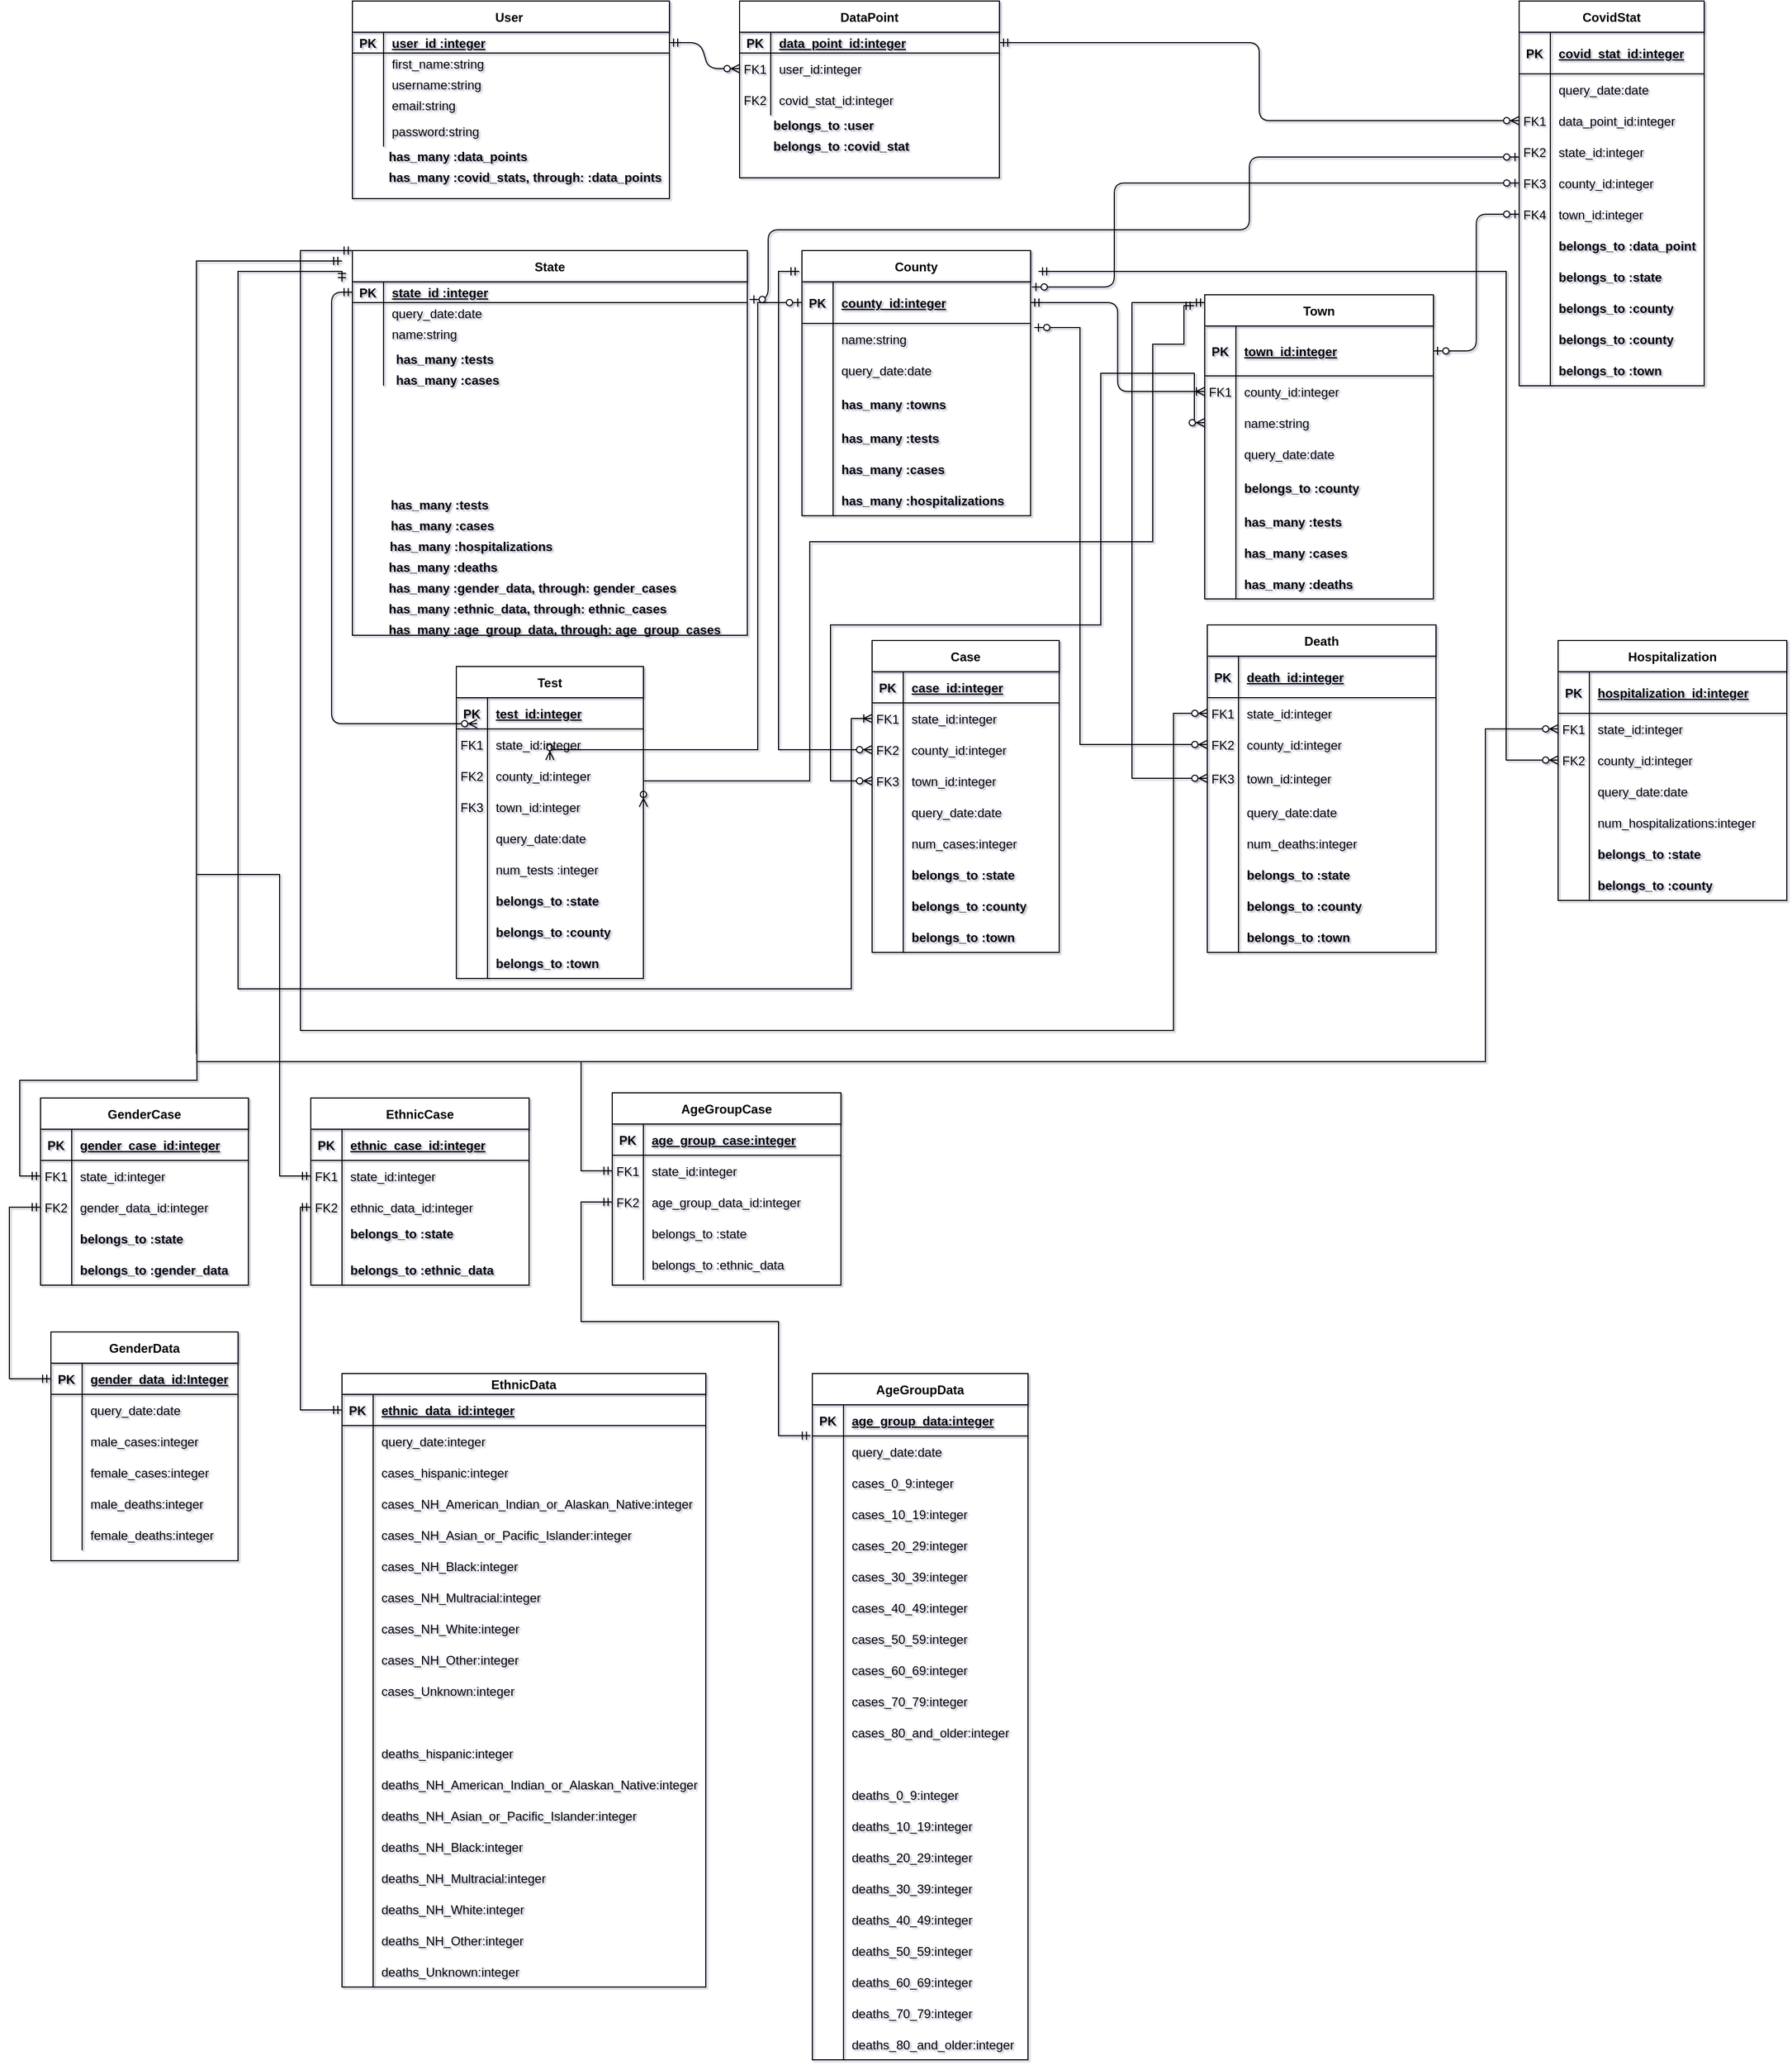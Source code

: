 <mxfile version="13.7.9" type="device"><diagram id="R2lEEEUBdFMjLlhIrx00" name="Page-1"><mxGraphModel dx="1086" dy="666" grid="1" gridSize="10" guides="1" tooltips="1" connect="1" arrows="1" fold="1" page="1" pageScale="1" pageWidth="1100" pageHeight="850" math="0" shadow="1" extFonts="Permanent Marker^https://fonts.googleapis.com/css?family=Permanent+Marker"><root><mxCell id="0"/><mxCell id="1" parent="0"/><mxCell id="C-vyLk0tnHw3VtMMgP7b-1" value="" style="edgeStyle=entityRelationEdgeStyle;endArrow=ERzeroToMany;startArrow=ERmandOne;endFill=1;startFill=0;" parent="1" source="C-vyLk0tnHw3VtMMgP7b-24" target="C-vyLk0tnHw3VtMMgP7b-6" edge="1"><mxGeometry width="100" height="100" relative="1" as="geometry"><mxPoint x="672.5" y="720" as="sourcePoint"/><mxPoint x="772.5" y="620" as="targetPoint"/></mxGeometry></mxCell><mxCell id="0UAfLvGdodZumXVbGirn-94" value="has_many :covid_stats, through: :data_points" style="text;html=1;resizable=0;autosize=1;align=left;verticalAlign=middle;points=[];fillColor=none;strokeColor=none;fontStyle=1" parent="1" vertex="1"><mxGeometry x="372.5" y="200" width="280" height="20" as="geometry"/></mxCell><mxCell id="0UAfLvGdodZumXVbGirn-114" value="has_many :data_points" style="text;html=1;resizable=0;autosize=1;align=left;verticalAlign=middle;points=[];fillColor=none;strokeColor=none;fontStyle=1" parent="1" vertex="1"><mxGeometry x="372.5" y="180" width="150" height="20" as="geometry"/></mxCell><mxCell id="0UAfLvGdodZumXVbGirn-116" value="belongs_to :user" style="text;html=1;resizable=0;autosize=1;align=left;verticalAlign=middle;points=[];fillColor=none;strokeColor=none;fontStyle=1" parent="1" vertex="1"><mxGeometry x="742.5" y="150" width="110" height="20" as="geometry"/></mxCell><mxCell id="0UAfLvGdodZumXVbGirn-117" value="" style="shape=partialRectangle;collapsible=0;dropTarget=0;pointerEvents=0;fillColor=none;points=[[0,0.5],[1,0.5]];portConstraint=eastwest;top=0;left=0;right=0;bottom=0;" parent="1" vertex="1"><mxGeometry x="892.5" y="160" width="305" height="30" as="geometry"/></mxCell><mxCell id="0UAfLvGdodZumXVbGirn-118" value="" style="shape=partialRectangle;overflow=hidden;connectable=0;fillColor=none;top=0;left=0;bottom=0;right=0;" parent="0UAfLvGdodZumXVbGirn-117" vertex="1"><mxGeometry width="30" height="30" as="geometry"/></mxCell><object label="" dvsveevewv="vrevfvewveve" vveewvevevew="vewvvwvvevv" id="0UAfLvGdodZumXVbGirn-119"><mxCell style="shape=partialRectangle;overflow=hidden;connectable=0;fillColor=none;top=0;left=0;bottom=0;right=0;align=left;spacingLeft=6;" parent="0UAfLvGdodZumXVbGirn-117" vertex="1"><mxGeometry x="30" width="275" height="30" as="geometry"/></mxCell></object><mxCell id="0UAfLvGdodZumXVbGirn-120" value="belongs_to :covid_stat" style="text;html=1;resizable=0;autosize=1;align=left;verticalAlign=middle;points=[];fillColor=none;strokeColor=none;fontStyle=1" parent="1" vertex="1"><mxGeometry x="742.5" y="170" width="150" height="20" as="geometry"/></mxCell><mxCell id="0UAfLvGdodZumXVbGirn-125" style="edgeStyle=orthogonalEdgeStyle;orthogonalLoop=1;jettySize=auto;html=1;exitX=0;exitY=0.5;exitDx=0;exitDy=0;entryX=1;entryY=0.5;entryDx=0;entryDy=0;startArrow=ERzeroToMany;startFill=1;endArrow=ERmandOne;endFill=0;" parent="1" source="C-vyLk0tnHw3VtMMgP7b-17" target="C-vyLk0tnHw3VtMMgP7b-3" edge="1"><mxGeometry relative="1" as="geometry"/></mxCell><mxCell id="0UAfLvGdodZumXVbGirn-168" value="has_many :tests" style="text;html=1;resizable=0;autosize=1;align=left;verticalAlign=middle;points=[];fillColor=none;strokeColor=none;fontStyle=1" parent="1" vertex="1"><mxGeometry x="380" y="375" width="110" height="20" as="geometry"/></mxCell><mxCell id="0UAfLvGdodZumXVbGirn-169" value="has_many :cases" style="text;html=1;resizable=0;autosize=1;align=left;verticalAlign=middle;points=[];fillColor=none;strokeColor=none;fontStyle=1" parent="1" vertex="1"><mxGeometry x="380" y="395" width="110" height="20" as="geometry"/></mxCell><mxCell id="0UAfLvGdodZumXVbGirn-171" value="has_many :deaths" style="text;html=1;resizable=0;autosize=1;align=left;verticalAlign=middle;points=[];fillColor=none;strokeColor=none;fontStyle=1" parent="1" vertex="1"><mxGeometry x="372.5" y="575" width="120" height="20" as="geometry"/></mxCell><mxCell id="0UAfLvGdodZumXVbGirn-172" value="has_many :gender_data, through: gender_cases" style="text;html=1;resizable=0;autosize=1;align=left;verticalAlign=middle;points=[];fillColor=none;strokeColor=none;fontStyle=1" parent="1" vertex="1"><mxGeometry x="372.5" y="595" width="290" height="20" as="geometry"/></mxCell><mxCell id="0UAfLvGdodZumXVbGirn-173" value="has_many :ethnic_data, through: ethnic_cases" style="text;html=1;resizable=0;autosize=1;align=left;verticalAlign=middle;points=[];fillColor=none;strokeColor=none;fontStyle=1" parent="1" vertex="1"><mxGeometry x="372.5" y="615" width="280" height="20" as="geometry"/></mxCell><mxCell id="0UAfLvGdodZumXVbGirn-174" value="has_many :age_group_data, through: age_group_cases" style="text;html=1;resizable=0;autosize=1;align=left;verticalAlign=middle;points=[];fillColor=none;strokeColor=none;fontStyle=1" parent="1" vertex="1"><mxGeometry x="372.5" y="635" width="330" height="20" as="geometry"/></mxCell><mxCell id="0UAfLvGdodZumXVbGirn-314" value="" style="shape=partialRectangle;collapsible=0;dropTarget=0;pointerEvents=0;fillColor=none;points=[[0,0.5],[1,0.5]];portConstraint=eastwest;top=0;left=0;right=0;bottom=0;" parent="1" vertex="1"><mxGeometry x="1012.5" y="455" width="150" height="30" as="geometry"/></mxCell><mxCell id="0UAfLvGdodZumXVbGirn-315" value="" style="shape=partialRectangle;overflow=hidden;connectable=0;fillColor=none;top=0;left=0;bottom=0;right=0;" parent="0UAfLvGdodZumXVbGirn-314" vertex="1"><mxGeometry width="18.75" height="30" as="geometry"/></mxCell><mxCell id="0UAfLvGdodZumXVbGirn-320" value="" style="shape=partialRectangle;collapsible=0;dropTarget=0;pointerEvents=0;fillColor=none;points=[[0,0.5],[1,0.5]];portConstraint=eastwest;top=0;left=0;right=0;bottom=0;" parent="1" vertex="1"><mxGeometry x="1012.5" y="520" width="150" height="30" as="geometry"/></mxCell><mxCell id="0UAfLvGdodZumXVbGirn-321" value="" style="shape=partialRectangle;overflow=hidden;connectable=0;fillColor=none;top=0;left=0;bottom=0;right=0;" parent="0UAfLvGdodZumXVbGirn-320" vertex="1"><mxGeometry width="18.75" height="30" as="geometry"/></mxCell><mxCell id="0UAfLvGdodZumXVbGirn-323" value="" style="shape=partialRectangle;collapsible=0;dropTarget=0;pointerEvents=0;fillColor=none;points=[[0,0.5],[1,0.5]];portConstraint=eastwest;top=0;left=0;right=0;bottom=0;" parent="1" vertex="1"><mxGeometry x="1012.5" y="495" width="150" height="30" as="geometry"/></mxCell><mxCell id="0UAfLvGdodZumXVbGirn-324" value="" style="shape=partialRectangle;overflow=hidden;connectable=0;fillColor=none;top=0;left=0;bottom=0;right=0;" parent="0UAfLvGdodZumXVbGirn-323" vertex="1"><mxGeometry width="18.75" height="30" as="geometry"/></mxCell><mxCell id="0UAfLvGdodZumXVbGirn-327" style="edgeStyle=orthogonalEdgeStyle;orthogonalLoop=1;jettySize=auto;html=1;startArrow=ERzeroToOne;startFill=1;endArrow=ERzeroToOne;endFill=1;entryX=1.006;entryY=-0.15;entryDx=0;entryDy=0;entryPerimeter=0;" parent="1" source="C-vyLk0tnHw3VtMMgP7b-20" target="0UAfLvGdodZumXVbGirn-152" edge="1"><mxGeometry relative="1" as="geometry"><mxPoint x="702.5" y="330" as="targetPoint"/><mxPoint x="1242.5" y="180" as="sourcePoint"/><Array as="points"><mxPoint x="1203" y="190"/><mxPoint x="1203" y="260"/><mxPoint x="740" y="260"/><mxPoint x="740" y="327"/></Array></mxGeometry></mxCell><mxCell id="0UAfLvGdodZumXVbGirn-507" style="edgeStyle=orthogonalEdgeStyle;orthogonalLoop=1;jettySize=auto;html=1;startArrow=ERoneToMany;startFill=0;endArrow=ERmandOne;endFill=0;entryX=1;entryY=0.5;entryDx=0;entryDy=0;" parent="1" source="0UAfLvGdodZumXVbGirn-340" target="0UAfLvGdodZumXVbGirn-478" edge="1"><mxGeometry relative="1" as="geometry"><mxPoint x="1032.5" y="410" as="targetPoint"/></mxGeometry></mxCell><mxCell id="0UAfLvGdodZumXVbGirn-508" style="edgeStyle=orthogonalEdgeStyle;orthogonalLoop=1;jettySize=auto;html=1;startArrow=ERzeroToOne;startFill=1;endArrow=ERzeroToOne;endFill=1;entryX=1.005;entryY=0.125;entryDx=0;entryDy=0;entryPerimeter=0;" parent="1" source="0UAfLvGdodZumXVbGirn-126" target="0UAfLvGdodZumXVbGirn-478" edge="1"><mxGeometry relative="1" as="geometry"><mxPoint x="1072.5" y="310" as="targetPoint"/><Array as="points"><mxPoint x="1073" y="215"/><mxPoint x="1073" y="315"/></Array></mxGeometry></mxCell><mxCell id="0UAfLvGdodZumXVbGirn-511" style="edgeStyle=orthogonalEdgeStyle;orthogonalLoop=1;jettySize=auto;html=1;startArrow=ERzeroToOne;startFill=1;endArrow=ERzeroToOne;endFill=1;entryX=1;entryY=0.5;entryDx=0;entryDy=0;" parent="1" source="0UAfLvGdodZumXVbGirn-129" target="0UAfLvGdodZumXVbGirn-334" edge="1"><mxGeometry relative="1" as="geometry"><mxPoint x="1612.5" y="440" as="targetPoint"/></mxGeometry></mxCell><mxCell id="C-vyLk0tnHw3VtMMgP7b-23" value="User " style="shape=table;startSize=30;container=1;collapsible=1;childLayout=tableLayout;fixedRows=1;rowLines=0;fontStyle=1;align=center;resizeLast=1;" parent="1" vertex="1"><mxGeometry x="340" y="40" width="305" height="190" as="geometry"/></mxCell><mxCell id="C-vyLk0tnHw3VtMMgP7b-24" value="" style="shape=partialRectangle;collapsible=0;dropTarget=0;pointerEvents=0;fillColor=none;points=[[0,0.5],[1,0.5]];portConstraint=eastwest;top=0;left=0;right=0;bottom=1;" parent="C-vyLk0tnHw3VtMMgP7b-23" vertex="1"><mxGeometry y="30" width="305" height="20" as="geometry"/></mxCell><mxCell id="C-vyLk0tnHw3VtMMgP7b-25" value="PK" style="shape=partialRectangle;overflow=hidden;connectable=0;fillColor=none;top=0;left=0;bottom=0;right=0;fontStyle=1;" parent="C-vyLk0tnHw3VtMMgP7b-24" vertex="1"><mxGeometry width="30" height="20" as="geometry"/></mxCell><mxCell id="C-vyLk0tnHw3VtMMgP7b-26" value="user_id :integer" style="shape=partialRectangle;overflow=hidden;connectable=0;fillColor=none;top=0;left=0;bottom=0;right=0;align=left;spacingLeft=6;fontStyle=5;" parent="C-vyLk0tnHw3VtMMgP7b-24" vertex="1"><mxGeometry x="30" width="275" height="20" as="geometry"/></mxCell><mxCell id="0UAfLvGdodZumXVbGirn-4" value="" style="shape=partialRectangle;collapsible=0;dropTarget=0;pointerEvents=0;fillColor=none;points=[[0,0.5],[1,0.5]];portConstraint=eastwest;top=0;left=0;right=0;bottom=0;" parent="C-vyLk0tnHw3VtMMgP7b-23" vertex="1"><mxGeometry y="50" width="305" height="20" as="geometry"/></mxCell><mxCell id="0UAfLvGdodZumXVbGirn-5" value="" style="shape=partialRectangle;overflow=hidden;connectable=0;fillColor=none;top=0;left=0;bottom=0;right=0;" parent="0UAfLvGdodZumXVbGirn-4" vertex="1"><mxGeometry width="30" height="20" as="geometry"/></mxCell><mxCell id="0UAfLvGdodZumXVbGirn-6" value="first_name:string" style="shape=partialRectangle;overflow=hidden;connectable=0;fillColor=none;top=0;left=0;bottom=0;right=0;align=left;spacingLeft=6;" parent="0UAfLvGdodZumXVbGirn-4" vertex="1"><mxGeometry x="30" width="275" height="20" as="geometry"/></mxCell><mxCell id="C-vyLk0tnHw3VtMMgP7b-27" value="" style="shape=partialRectangle;collapsible=0;dropTarget=0;pointerEvents=0;fillColor=none;points=[[0,0.5],[1,0.5]];portConstraint=eastwest;top=0;left=0;right=0;bottom=0;" parent="C-vyLk0tnHw3VtMMgP7b-23" vertex="1"><mxGeometry y="70" width="305" height="20" as="geometry"/></mxCell><mxCell id="C-vyLk0tnHw3VtMMgP7b-28" value="" style="shape=partialRectangle;overflow=hidden;connectable=0;fillColor=none;top=0;left=0;bottom=0;right=0;" parent="C-vyLk0tnHw3VtMMgP7b-27" vertex="1"><mxGeometry width="30" height="20" as="geometry"/></mxCell><mxCell id="C-vyLk0tnHw3VtMMgP7b-29" value="username:string" style="shape=partialRectangle;overflow=hidden;connectable=0;fillColor=none;top=0;left=0;bottom=0;right=0;align=left;spacingLeft=6;" parent="C-vyLk0tnHw3VtMMgP7b-27" vertex="1"><mxGeometry x="30" width="275" height="20" as="geometry"/></mxCell><mxCell id="0UAfLvGdodZumXVbGirn-1" value="" style="shape=partialRectangle;collapsible=0;dropTarget=0;pointerEvents=0;fillColor=none;points=[[0,0.5],[1,0.5]];portConstraint=eastwest;top=0;left=0;right=0;bottom=0;" parent="C-vyLk0tnHw3VtMMgP7b-23" vertex="1"><mxGeometry y="90" width="305" height="20" as="geometry"/></mxCell><mxCell id="0UAfLvGdodZumXVbGirn-2" value="" style="shape=partialRectangle;overflow=hidden;connectable=0;fillColor=none;top=0;left=0;bottom=0;right=0;" parent="0UAfLvGdodZumXVbGirn-1" vertex="1"><mxGeometry width="30" height="20" as="geometry"/></mxCell><mxCell id="0UAfLvGdodZumXVbGirn-3" value="email:string" style="shape=partialRectangle;overflow=hidden;connectable=0;fillColor=none;top=0;left=0;bottom=0;right=0;align=left;spacingLeft=6;" parent="0UAfLvGdodZumXVbGirn-1" vertex="1"><mxGeometry x="30" width="275" height="20" as="geometry"/></mxCell><mxCell id="0UAfLvGdodZumXVbGirn-7" value="" style="shape=partialRectangle;collapsible=0;dropTarget=0;pointerEvents=0;fillColor=none;points=[[0,0.5],[1,0.5]];portConstraint=eastwest;top=0;left=0;right=0;bottom=0;" parent="C-vyLk0tnHw3VtMMgP7b-23" vertex="1"><mxGeometry y="110" width="305" height="30" as="geometry"/></mxCell><mxCell id="0UAfLvGdodZumXVbGirn-8" value="" style="shape=partialRectangle;overflow=hidden;connectable=0;fillColor=none;top=0;left=0;bottom=0;right=0;" parent="0UAfLvGdodZumXVbGirn-7" vertex="1"><mxGeometry width="30" height="30" as="geometry"/></mxCell><mxCell id="0UAfLvGdodZumXVbGirn-9" value="password:string" style="shape=partialRectangle;overflow=hidden;connectable=0;fillColor=none;top=0;left=0;bottom=0;right=0;align=left;spacingLeft=6;" parent="0UAfLvGdodZumXVbGirn-7" vertex="1"><mxGeometry x="30" width="275" height="30" as="geometry"/></mxCell><mxCell id="C-vyLk0tnHw3VtMMgP7b-2" value="DataPoint" style="shape=table;startSize=30;container=1;collapsible=1;childLayout=tableLayout;fixedRows=1;rowLines=0;fontStyle=1;align=center;resizeLast=1;" parent="1" vertex="1"><mxGeometry x="712.5" y="40" width="250" height="170" as="geometry"/></mxCell><mxCell id="C-vyLk0tnHw3VtMMgP7b-3" value="" style="shape=partialRectangle;collapsible=0;dropTarget=0;pointerEvents=0;fillColor=none;points=[[0,0.5],[1,0.5]];portConstraint=eastwest;top=0;left=0;right=0;bottom=1;" parent="C-vyLk0tnHw3VtMMgP7b-2" vertex="1"><mxGeometry y="30" width="250" height="20" as="geometry"/></mxCell><mxCell id="C-vyLk0tnHw3VtMMgP7b-4" value="PK" style="shape=partialRectangle;overflow=hidden;connectable=0;fillColor=none;top=0;left=0;bottom=0;right=0;fontStyle=1;" parent="C-vyLk0tnHw3VtMMgP7b-3" vertex="1"><mxGeometry width="30" height="20" as="geometry"/></mxCell><mxCell id="C-vyLk0tnHw3VtMMgP7b-5" value="data_point_id:integer" style="shape=partialRectangle;overflow=hidden;connectable=0;fillColor=none;top=0;left=0;bottom=0;right=0;align=left;spacingLeft=6;fontStyle=5;" parent="C-vyLk0tnHw3VtMMgP7b-3" vertex="1"><mxGeometry x="30" width="220" height="20" as="geometry"/></mxCell><mxCell id="C-vyLk0tnHw3VtMMgP7b-6" value="" style="shape=partialRectangle;collapsible=0;dropTarget=0;pointerEvents=0;fillColor=none;points=[[0,0.5],[1,0.5]];portConstraint=eastwest;top=0;left=0;right=0;bottom=0;" parent="C-vyLk0tnHw3VtMMgP7b-2" vertex="1"><mxGeometry y="50" width="250" height="30" as="geometry"/></mxCell><mxCell id="C-vyLk0tnHw3VtMMgP7b-7" value="FK1" style="shape=partialRectangle;overflow=hidden;connectable=0;fillColor=none;top=0;left=0;bottom=0;right=0;" parent="C-vyLk0tnHw3VtMMgP7b-6" vertex="1"><mxGeometry width="30" height="30" as="geometry"/></mxCell><mxCell id="C-vyLk0tnHw3VtMMgP7b-8" value="user_id:integer" style="shape=partialRectangle;overflow=hidden;connectable=0;fillColor=none;top=0;left=0;bottom=0;right=0;align=left;spacingLeft=6;" parent="C-vyLk0tnHw3VtMMgP7b-6" vertex="1"><mxGeometry x="30" width="220" height="30" as="geometry"/></mxCell><mxCell id="C-vyLk0tnHw3VtMMgP7b-9" value="" style="shape=partialRectangle;collapsible=0;dropTarget=0;pointerEvents=0;fillColor=none;points=[[0,0.5],[1,0.5]];portConstraint=eastwest;top=0;left=0;right=0;bottom=0;" parent="C-vyLk0tnHw3VtMMgP7b-2" vertex="1"><mxGeometry y="80" width="250" height="30" as="geometry"/></mxCell><mxCell id="C-vyLk0tnHw3VtMMgP7b-10" value="FK2" style="shape=partialRectangle;overflow=hidden;connectable=0;fillColor=none;top=0;left=0;bottom=0;right=0;" parent="C-vyLk0tnHw3VtMMgP7b-9" vertex="1"><mxGeometry width="30" height="30" as="geometry"/></mxCell><mxCell id="C-vyLk0tnHw3VtMMgP7b-11" value="covid_stat_id:integer" style="shape=partialRectangle;overflow=hidden;connectable=0;fillColor=none;top=0;left=0;bottom=0;right=0;align=left;spacingLeft=6;" parent="C-vyLk0tnHw3VtMMgP7b-9" vertex="1"><mxGeometry x="30" width="220" height="30" as="geometry"/></mxCell><mxCell id="GYktoCnBGkzU5v7ryBXP-84" style="edgeStyle=orthogonalEdgeStyle;rounded=0;orthogonalLoop=1;jettySize=auto;html=1;startArrow=ERzeroToMany;startFill=1;endArrow=ERmandOne;endFill=0;elbow=vertical;entryX=0;entryY=0;entryDx=0;entryDy=0;" parent="1" source="0UAfLvGdodZumXVbGirn-595" target="0UAfLvGdodZumXVbGirn-148" edge="1"><mxGeometry relative="1" as="geometry"><mxPoint x="1130" y="700" as="sourcePoint"/><Array as="points"><mxPoint x="1130" y="725"/><mxPoint x="1130" y="1030"/><mxPoint x="290" y="1030"/><mxPoint x="290" y="280"/></Array></mxGeometry></mxCell><mxCell id="GYktoCnBGkzU5v7ryBXP-92" style="edgeStyle=orthogonalEdgeStyle;rounded=0;orthogonalLoop=1;jettySize=auto;html=1;startArrow=ERmandOne;startFill=0;endArrow=none;endFill=0;" parent="1" edge="1"><mxGeometry relative="1" as="geometry"><mxPoint x="190" y="1052.353" as="targetPoint"/><mxPoint x="330" y="290" as="sourcePoint"/><Array as="points"><mxPoint x="190" y="290"/></Array></mxGeometry></mxCell><mxCell id="0UAfLvGdodZumXVbGirn-148" value="State" style="shape=table;startSize=30;container=1;collapsible=1;childLayout=tableLayout;fixedRows=1;rowLines=0;fontStyle=1;align=center;resizeLast=1;" parent="1" vertex="1"><mxGeometry x="340" y="280" width="380" height="370" as="geometry"/></mxCell><mxCell id="0UAfLvGdodZumXVbGirn-149" value="" style="shape=partialRectangle;collapsible=0;dropTarget=0;pointerEvents=0;fillColor=none;points=[[0,0.5],[1,0.5]];portConstraint=eastwest;top=0;left=0;right=0;bottom=1;" parent="0UAfLvGdodZumXVbGirn-148" vertex="1"><mxGeometry y="30" width="380" height="20" as="geometry"/></mxCell><mxCell id="0UAfLvGdodZumXVbGirn-150" value="PK" style="shape=partialRectangle;overflow=hidden;connectable=0;fillColor=none;top=0;left=0;bottom=0;right=0;fontStyle=1;" parent="0UAfLvGdodZumXVbGirn-149" vertex="1"><mxGeometry width="30" height="20" as="geometry"/></mxCell><mxCell id="0UAfLvGdodZumXVbGirn-151" value="state_id :integer" style="shape=partialRectangle;overflow=hidden;connectable=0;fillColor=none;top=0;left=0;bottom=0;right=0;align=left;spacingLeft=6;fontStyle=5;" parent="0UAfLvGdodZumXVbGirn-149" vertex="1"><mxGeometry x="30" width="350" height="20" as="geometry"/></mxCell><mxCell id="0UAfLvGdodZumXVbGirn-152" value="" style="shape=partialRectangle;collapsible=0;dropTarget=0;pointerEvents=0;fillColor=none;points=[[0,0.5],[1,0.5]];portConstraint=eastwest;top=0;left=0;right=0;bottom=0;" parent="0UAfLvGdodZumXVbGirn-148" vertex="1"><mxGeometry y="50" width="380" height="20" as="geometry"/></mxCell><mxCell id="0UAfLvGdodZumXVbGirn-153" value="" style="shape=partialRectangle;overflow=hidden;connectable=0;fillColor=none;top=0;left=0;bottom=0;right=0;" parent="0UAfLvGdodZumXVbGirn-152" vertex="1"><mxGeometry width="30" height="20" as="geometry"/></mxCell><mxCell id="0UAfLvGdodZumXVbGirn-154" value="query_date:date" style="shape=partialRectangle;overflow=hidden;connectable=0;fillColor=none;top=0;left=0;bottom=0;right=0;align=left;spacingLeft=6;" parent="0UAfLvGdodZumXVbGirn-152" vertex="1"><mxGeometry x="30" width="350" height="20" as="geometry"/></mxCell><mxCell id="0UAfLvGdodZumXVbGirn-155" value="" style="shape=partialRectangle;collapsible=0;dropTarget=0;pointerEvents=0;fillColor=none;points=[[0,0.5],[1,0.5]];portConstraint=eastwest;top=0;left=0;right=0;bottom=0;" parent="0UAfLvGdodZumXVbGirn-148" vertex="1"><mxGeometry y="70" width="380" height="20" as="geometry"/></mxCell><mxCell id="0UAfLvGdodZumXVbGirn-156" value="" style="shape=partialRectangle;overflow=hidden;connectable=0;fillColor=none;top=0;left=0;bottom=0;right=0;" parent="0UAfLvGdodZumXVbGirn-155" vertex="1"><mxGeometry width="30" height="20" as="geometry"/></mxCell><mxCell id="0UAfLvGdodZumXVbGirn-157" value="name:string" style="shape=partialRectangle;overflow=hidden;connectable=0;fillColor=none;top=0;left=0;bottom=0;right=0;align=left;spacingLeft=6;" parent="0UAfLvGdodZumXVbGirn-155" vertex="1"><mxGeometry x="30" width="350" height="20" as="geometry"/></mxCell><mxCell id="BxsnmfOb8NMaojVnrBPC-11" style="shape=partialRectangle;collapsible=0;dropTarget=0;pointerEvents=0;fillColor=none;points=[[0,0.5],[1,0.5]];portConstraint=eastwest;top=0;left=0;right=0;bottom=0;" vertex="1" parent="0UAfLvGdodZumXVbGirn-148"><mxGeometry y="90" width="380" height="20" as="geometry"/></mxCell><mxCell id="BxsnmfOb8NMaojVnrBPC-12" style="shape=partialRectangle;overflow=hidden;connectable=0;fillColor=none;top=0;left=0;bottom=0;right=0;" vertex="1" parent="BxsnmfOb8NMaojVnrBPC-11"><mxGeometry width="30" height="20" as="geometry"/></mxCell><mxCell id="BxsnmfOb8NMaojVnrBPC-13" value="" style="shape=partialRectangle;overflow=hidden;connectable=0;fillColor=none;top=0;left=0;bottom=0;right=0;align=left;spacingLeft=6;" vertex="1" parent="BxsnmfOb8NMaojVnrBPC-11"><mxGeometry x="30" width="350" height="20" as="geometry"/></mxCell><mxCell id="BxsnmfOb8NMaojVnrBPC-20" style="shape=partialRectangle;collapsible=0;dropTarget=0;pointerEvents=0;fillColor=none;points=[[0,0.5],[1,0.5]];portConstraint=eastwest;top=0;left=0;right=0;bottom=0;" vertex="1" parent="0UAfLvGdodZumXVbGirn-148"><mxGeometry y="110" width="380" height="20" as="geometry"/></mxCell><mxCell id="BxsnmfOb8NMaojVnrBPC-21" style="shape=partialRectangle;overflow=hidden;connectable=0;fillColor=none;top=0;left=0;bottom=0;right=0;" vertex="1" parent="BxsnmfOb8NMaojVnrBPC-20"><mxGeometry width="30" height="20" as="geometry"/></mxCell><mxCell id="BxsnmfOb8NMaojVnrBPC-22" value="" style="shape=partialRectangle;overflow=hidden;connectable=0;fillColor=none;top=0;left=0;bottom=0;right=0;align=left;spacingLeft=6;" vertex="1" parent="BxsnmfOb8NMaojVnrBPC-20"><mxGeometry x="30" width="350" height="20" as="geometry"/></mxCell><mxCell id="0UAfLvGdodZumXVbGirn-477" value="County" style="shape=table;startSize=30;container=1;collapsible=1;childLayout=tableLayout;fixedRows=1;rowLines=0;fontStyle=1;align=center;resizeLast=1;" parent="1" vertex="1"><mxGeometry x="772.5" y="280" width="220" height="255" as="geometry"/></mxCell><mxCell id="0UAfLvGdodZumXVbGirn-478" value="" style="shape=partialRectangle;collapsible=0;dropTarget=0;pointerEvents=0;fillColor=none;points=[[0,0.5],[1,0.5]];portConstraint=eastwest;top=0;left=0;right=0;bottom=1;" parent="0UAfLvGdodZumXVbGirn-477" vertex="1"><mxGeometry y="30" width="220" height="40" as="geometry"/></mxCell><mxCell id="0UAfLvGdodZumXVbGirn-479" value="PK" style="shape=partialRectangle;overflow=hidden;connectable=0;fillColor=none;top=0;left=0;bottom=0;right=0;fontStyle=1;" parent="0UAfLvGdodZumXVbGirn-478" vertex="1"><mxGeometry width="30" height="40" as="geometry"/></mxCell><mxCell id="0UAfLvGdodZumXVbGirn-480" value="county_id:integer" style="shape=partialRectangle;overflow=hidden;connectable=0;fillColor=none;top=0;left=0;bottom=0;right=0;align=left;spacingLeft=6;fontStyle=5;" parent="0UAfLvGdodZumXVbGirn-478" vertex="1"><mxGeometry x="30" width="190" height="40" as="geometry"/></mxCell><mxCell id="0UAfLvGdodZumXVbGirn-502" style="shape=partialRectangle;collapsible=0;dropTarget=0;pointerEvents=0;fillColor=none;points=[[0,0.5],[1,0.5]];portConstraint=eastwest;top=0;left=0;right=0;bottom=0;" parent="0UAfLvGdodZumXVbGirn-477" vertex="1"><mxGeometry y="70" width="220" height="30" as="geometry"/></mxCell><mxCell id="0UAfLvGdodZumXVbGirn-503" style="shape=partialRectangle;overflow=hidden;connectable=0;fillColor=none;top=0;left=0;bottom=0;right=0;" parent="0UAfLvGdodZumXVbGirn-502" vertex="1"><mxGeometry width="30" height="30" as="geometry"/></mxCell><mxCell id="0UAfLvGdodZumXVbGirn-504" value="name:string" style="shape=partialRectangle;overflow=hidden;connectable=0;fillColor=none;top=0;left=0;bottom=0;right=0;align=left;spacingLeft=6;" parent="0UAfLvGdodZumXVbGirn-502" vertex="1"><mxGeometry x="30" width="190" height="30" as="geometry"/></mxCell><mxCell id="0UAfLvGdodZumXVbGirn-484" value="" style="shape=partialRectangle;collapsible=0;dropTarget=0;pointerEvents=0;fillColor=none;points=[[0,0.5],[1,0.5]];portConstraint=eastwest;top=0;left=0;right=0;bottom=0;" parent="0UAfLvGdodZumXVbGirn-477" vertex="1"><mxGeometry y="100" width="220" height="30" as="geometry"/></mxCell><mxCell id="0UAfLvGdodZumXVbGirn-485" value="" style="shape=partialRectangle;overflow=hidden;connectable=0;fillColor=none;top=0;left=0;bottom=0;right=0;" parent="0UAfLvGdodZumXVbGirn-484" vertex="1"><mxGeometry width="30" height="30" as="geometry"/></mxCell><mxCell id="0UAfLvGdodZumXVbGirn-486" value="query_date:date" style="shape=partialRectangle;overflow=hidden;connectable=0;fillColor=none;top=0;left=0;bottom=0;right=0;align=left;spacingLeft=6;" parent="0UAfLvGdodZumXVbGirn-484" vertex="1"><mxGeometry x="30" width="190" height="30" as="geometry"/></mxCell><mxCell id="0UAfLvGdodZumXVbGirn-487" value="" style="shape=partialRectangle;collapsible=0;dropTarget=0;pointerEvents=0;fillColor=none;points=[[0,0.5],[1,0.5]];portConstraint=eastwest;top=0;left=0;right=0;bottom=0;" parent="0UAfLvGdodZumXVbGirn-477" vertex="1"><mxGeometry y="130" width="220" height="35" as="geometry"/></mxCell><mxCell id="0UAfLvGdodZumXVbGirn-488" value="" style="shape=partialRectangle;overflow=hidden;connectable=0;fillColor=none;top=0;left=0;bottom=0;right=0;" parent="0UAfLvGdodZumXVbGirn-487" vertex="1"><mxGeometry width="30" height="35" as="geometry"/></mxCell><mxCell id="0UAfLvGdodZumXVbGirn-489" value="has_many :towns" style="shape=partialRectangle;overflow=hidden;connectable=0;fillColor=none;top=0;left=0;bottom=0;right=0;align=left;spacingLeft=6;fontStyle=1" parent="0UAfLvGdodZumXVbGirn-487" vertex="1"><mxGeometry x="30" width="190" height="35" as="geometry"/></mxCell><mxCell id="0UAfLvGdodZumXVbGirn-490" value="" style="shape=partialRectangle;collapsible=0;dropTarget=0;pointerEvents=0;fillColor=none;points=[[0,0.5],[1,0.5]];portConstraint=eastwest;top=0;left=0;right=0;bottom=0;" parent="0UAfLvGdodZumXVbGirn-477" vertex="1"><mxGeometry y="165" width="220" height="30" as="geometry"/></mxCell><mxCell id="0UAfLvGdodZumXVbGirn-491" value="" style="shape=partialRectangle;overflow=hidden;connectable=0;fillColor=none;top=0;left=0;bottom=0;right=0;" parent="0UAfLvGdodZumXVbGirn-490" vertex="1"><mxGeometry width="30" height="30" as="geometry"/></mxCell><mxCell id="0UAfLvGdodZumXVbGirn-492" value="has_many :tests" style="shape=partialRectangle;overflow=hidden;connectable=0;fillColor=none;top=0;left=0;bottom=0;right=0;align=left;spacingLeft=6;fontStyle=1" parent="0UAfLvGdodZumXVbGirn-490" vertex="1"><mxGeometry x="30" width="190" height="30" as="geometry"/></mxCell><mxCell id="0UAfLvGdodZumXVbGirn-493" value="" style="shape=partialRectangle;collapsible=0;dropTarget=0;pointerEvents=0;fillColor=none;points=[[0,0.5],[1,0.5]];portConstraint=eastwest;top=0;left=0;right=0;bottom=0;" parent="0UAfLvGdodZumXVbGirn-477" vertex="1"><mxGeometry y="195" width="220" height="30" as="geometry"/></mxCell><mxCell id="0UAfLvGdodZumXVbGirn-494" value="" style="shape=partialRectangle;overflow=hidden;connectable=0;fillColor=none;top=0;left=0;bottom=0;right=0;" parent="0UAfLvGdodZumXVbGirn-493" vertex="1"><mxGeometry width="30" height="30" as="geometry"/></mxCell><mxCell id="0UAfLvGdodZumXVbGirn-495" value="has_many :cases" style="shape=partialRectangle;overflow=hidden;connectable=0;fillColor=none;top=0;left=0;bottom=0;right=0;align=left;spacingLeft=6;fontStyle=1" parent="0UAfLvGdodZumXVbGirn-493" vertex="1"><mxGeometry x="30" width="190" height="30" as="geometry"/></mxCell><mxCell id="0UAfLvGdodZumXVbGirn-496" value="" style="shape=partialRectangle;collapsible=0;dropTarget=0;pointerEvents=0;fillColor=none;points=[[0,0.5],[1,0.5]];portConstraint=eastwest;top=0;left=0;right=0;bottom=0;" parent="0UAfLvGdodZumXVbGirn-477" vertex="1"><mxGeometry y="225" width="220" height="30" as="geometry"/></mxCell><mxCell id="0UAfLvGdodZumXVbGirn-497" value="" style="shape=partialRectangle;overflow=hidden;connectable=0;fillColor=none;top=0;left=0;bottom=0;right=0;" parent="0UAfLvGdodZumXVbGirn-496" vertex="1"><mxGeometry width="30" height="30" as="geometry"/></mxCell><mxCell id="0UAfLvGdodZumXVbGirn-498" value="has_many :hospitalizations" style="shape=partialRectangle;overflow=hidden;connectable=0;fillColor=none;top=0;left=0;bottom=0;right=0;align=left;spacingLeft=6;fontStyle=1" parent="0UAfLvGdodZumXVbGirn-496" vertex="1"><mxGeometry x="30" width="190" height="30" as="geometry"/></mxCell><mxCell id="GYktoCnBGkzU5v7ryBXP-72" style="edgeStyle=elbowEdgeStyle;rounded=0;orthogonalLoop=1;jettySize=auto;elbow=vertical;html=1;entryX=0;entryY=0.5;entryDx=0;entryDy=0;startArrow=ERzeroToMany;startFill=1;endArrow=ERzeroToOne;endFill=1;" parent="0UAfLvGdodZumXVbGirn-477" source="0UAfLvGdodZumXVbGirn-502" target="0UAfLvGdodZumXVbGirn-502" edge="1"><mxGeometry relative="1" as="geometry"/></mxCell><mxCell id="C-vyLk0tnHw3VtMMgP7b-13" value="CovidStat" style="shape=table;startSize=30;container=1;collapsible=1;childLayout=tableLayout;fixedRows=1;rowLines=0;fontStyle=1;align=center;resizeLast=1;" parent="1" vertex="1"><mxGeometry x="1462.5" y="40" width="178" height="370" as="geometry"/></mxCell><mxCell id="C-vyLk0tnHw3VtMMgP7b-14" value="" style="shape=partialRectangle;collapsible=0;dropTarget=0;pointerEvents=0;fillColor=none;points=[[0,0.5],[1,0.5]];portConstraint=eastwest;top=0;left=0;right=0;bottom=1;" parent="C-vyLk0tnHw3VtMMgP7b-13" vertex="1"><mxGeometry y="30" width="178" height="40" as="geometry"/></mxCell><mxCell id="C-vyLk0tnHw3VtMMgP7b-15" value="PK" style="shape=partialRectangle;overflow=hidden;connectable=0;fillColor=none;top=0;left=0;bottom=0;right=0;fontStyle=1;" parent="C-vyLk0tnHw3VtMMgP7b-14" vertex="1"><mxGeometry width="30" height="40" as="geometry"/></mxCell><mxCell id="C-vyLk0tnHw3VtMMgP7b-16" value="covid_stat_id:integer" style="shape=partialRectangle;overflow=hidden;connectable=0;fillColor=none;top=0;left=0;bottom=0;right=0;align=left;spacingLeft=6;fontStyle=5;" parent="C-vyLk0tnHw3VtMMgP7b-14" vertex="1"><mxGeometry x="30" width="148" height="40" as="geometry"/></mxCell><mxCell id="0UAfLvGdodZumXVbGirn-145" value="" style="shape=partialRectangle;collapsible=0;dropTarget=0;pointerEvents=0;fillColor=none;points=[[0,0.5],[1,0.5]];portConstraint=eastwest;top=0;left=0;right=0;bottom=0;" parent="C-vyLk0tnHw3VtMMgP7b-13" vertex="1"><mxGeometry y="70" width="178" height="30" as="geometry"/></mxCell><mxCell id="0UAfLvGdodZumXVbGirn-146" value="" style="shape=partialRectangle;overflow=hidden;connectable=0;fillColor=none;top=0;left=0;bottom=0;right=0;" parent="0UAfLvGdodZumXVbGirn-145" vertex="1"><mxGeometry width="30" height="30" as="geometry"/></mxCell><mxCell id="0UAfLvGdodZumXVbGirn-147" value="query_date:date" style="shape=partialRectangle;overflow=hidden;connectable=0;fillColor=none;top=0;left=0;bottom=0;right=0;align=left;spacingLeft=6;" parent="0UAfLvGdodZumXVbGirn-145" vertex="1"><mxGeometry x="30" width="148" height="30" as="geometry"/></mxCell><mxCell id="C-vyLk0tnHw3VtMMgP7b-17" value="" style="shape=partialRectangle;collapsible=0;dropTarget=0;pointerEvents=0;fillColor=none;points=[[0,0.5],[1,0.5]];portConstraint=eastwest;top=0;left=0;right=0;bottom=0;" parent="C-vyLk0tnHw3VtMMgP7b-13" vertex="1"><mxGeometry y="100" width="178" height="30" as="geometry"/></mxCell><mxCell id="C-vyLk0tnHw3VtMMgP7b-18" value="FK1" style="shape=partialRectangle;overflow=hidden;connectable=0;fillColor=none;top=0;left=0;bottom=0;right=0;" parent="C-vyLk0tnHw3VtMMgP7b-17" vertex="1"><mxGeometry width="30" height="30" as="geometry"/></mxCell><mxCell id="C-vyLk0tnHw3VtMMgP7b-19" value="data_point_id:integer" style="shape=partialRectangle;overflow=hidden;connectable=0;fillColor=none;top=0;left=0;bottom=0;right=0;align=left;spacingLeft=6;" parent="C-vyLk0tnHw3VtMMgP7b-17" vertex="1"><mxGeometry x="30" width="148" height="30" as="geometry"/></mxCell><mxCell id="C-vyLk0tnHw3VtMMgP7b-20" value="" style="shape=partialRectangle;collapsible=0;dropTarget=0;pointerEvents=0;fillColor=none;points=[[0,0.5],[1,0.5]];portConstraint=eastwest;top=0;left=0;right=0;bottom=0;" parent="C-vyLk0tnHw3VtMMgP7b-13" vertex="1"><mxGeometry y="130" width="178" height="30" as="geometry"/></mxCell><mxCell id="C-vyLk0tnHw3VtMMgP7b-21" value="FK2" style="shape=partialRectangle;overflow=hidden;connectable=0;fillColor=none;top=0;left=0;bottom=0;right=0;" parent="C-vyLk0tnHw3VtMMgP7b-20" vertex="1"><mxGeometry width="30" height="30" as="geometry"/></mxCell><mxCell id="C-vyLk0tnHw3VtMMgP7b-22" value="state_id:integer" style="shape=partialRectangle;overflow=hidden;connectable=0;fillColor=none;top=0;left=0;bottom=0;right=0;align=left;spacingLeft=6;" parent="C-vyLk0tnHw3VtMMgP7b-20" vertex="1"><mxGeometry x="30" width="148" height="30" as="geometry"/></mxCell><mxCell id="0UAfLvGdodZumXVbGirn-126" value="" style="shape=partialRectangle;collapsible=0;dropTarget=0;pointerEvents=0;fillColor=none;points=[[0,0.5],[1,0.5]];portConstraint=eastwest;top=0;left=0;right=0;bottom=0;" parent="C-vyLk0tnHw3VtMMgP7b-13" vertex="1"><mxGeometry y="160" width="178" height="30" as="geometry"/></mxCell><mxCell id="0UAfLvGdodZumXVbGirn-127" value="FK3" style="shape=partialRectangle;overflow=hidden;connectable=0;fillColor=none;top=0;left=0;bottom=0;right=0;" parent="0UAfLvGdodZumXVbGirn-126" vertex="1"><mxGeometry width="30" height="30" as="geometry"/></mxCell><mxCell id="0UAfLvGdodZumXVbGirn-128" value="county_id:integer" style="shape=partialRectangle;overflow=hidden;connectable=0;fillColor=none;top=0;left=0;bottom=0;right=0;align=left;spacingLeft=6;" parent="0UAfLvGdodZumXVbGirn-126" vertex="1"><mxGeometry x="30" width="148" height="30" as="geometry"/></mxCell><mxCell id="0UAfLvGdodZumXVbGirn-129" value="" style="shape=partialRectangle;collapsible=0;dropTarget=0;pointerEvents=0;fillColor=none;points=[[0,0.5],[1,0.5]];portConstraint=eastwest;top=0;left=0;right=0;bottom=0;" parent="C-vyLk0tnHw3VtMMgP7b-13" vertex="1"><mxGeometry y="190" width="178" height="30" as="geometry"/></mxCell><mxCell id="0UAfLvGdodZumXVbGirn-130" value="FK4" style="shape=partialRectangle;overflow=hidden;connectable=0;fillColor=none;top=0;left=0;bottom=0;right=0;" parent="0UAfLvGdodZumXVbGirn-129" vertex="1"><mxGeometry width="30" height="30" as="geometry"/></mxCell><mxCell id="0UAfLvGdodZumXVbGirn-131" value="town_id:integer" style="shape=partialRectangle;overflow=hidden;connectable=0;fillColor=none;top=0;left=0;bottom=0;right=0;align=left;spacingLeft=6;" parent="0UAfLvGdodZumXVbGirn-129" vertex="1"><mxGeometry x="30" width="148" height="30" as="geometry"/></mxCell><mxCell id="0UAfLvGdodZumXVbGirn-132" value="" style="shape=partialRectangle;collapsible=0;dropTarget=0;pointerEvents=0;fillColor=none;points=[[0,0.5],[1,0.5]];portConstraint=eastwest;top=0;left=0;right=0;bottom=0;" parent="C-vyLk0tnHw3VtMMgP7b-13" vertex="1"><mxGeometry y="220" width="178" height="30" as="geometry"/></mxCell><mxCell id="0UAfLvGdodZumXVbGirn-133" value="" style="shape=partialRectangle;overflow=hidden;connectable=0;fillColor=none;top=0;left=0;bottom=0;right=0;" parent="0UAfLvGdodZumXVbGirn-132" vertex="1"><mxGeometry width="30" height="30" as="geometry"/></mxCell><mxCell id="0UAfLvGdodZumXVbGirn-134" value="belongs_to :data_point" style="shape=partialRectangle;overflow=hidden;connectable=0;fillColor=none;top=0;left=0;bottom=0;right=0;align=left;spacingLeft=6;fontStyle=1" parent="0UAfLvGdodZumXVbGirn-132" vertex="1"><mxGeometry x="30" width="148" height="30" as="geometry"/></mxCell><mxCell id="0UAfLvGdodZumXVbGirn-135" value="" style="shape=partialRectangle;collapsible=0;dropTarget=0;pointerEvents=0;fillColor=none;points=[[0,0.5],[1,0.5]];portConstraint=eastwest;top=0;left=0;right=0;bottom=0;" parent="C-vyLk0tnHw3VtMMgP7b-13" vertex="1"><mxGeometry y="250" width="178" height="30" as="geometry"/></mxCell><mxCell id="0UAfLvGdodZumXVbGirn-136" value="" style="shape=partialRectangle;overflow=hidden;connectable=0;fillColor=none;top=0;left=0;bottom=0;right=0;" parent="0UAfLvGdodZumXVbGirn-135" vertex="1"><mxGeometry width="30" height="30" as="geometry"/></mxCell><mxCell id="0UAfLvGdodZumXVbGirn-137" value="belongs_to :state" style="shape=partialRectangle;overflow=hidden;connectable=0;fillColor=none;top=0;left=0;bottom=0;right=0;align=left;spacingLeft=6;fontStyle=1" parent="0UAfLvGdodZumXVbGirn-135" vertex="1"><mxGeometry x="30" width="148" height="30" as="geometry"/></mxCell><mxCell id="0UAfLvGdodZumXVbGirn-138" value="" style="shape=partialRectangle;collapsible=0;dropTarget=0;pointerEvents=0;fillColor=none;points=[[0,0.5],[1,0.5]];portConstraint=eastwest;top=0;left=0;right=0;bottom=0;" parent="C-vyLk0tnHw3VtMMgP7b-13" vertex="1"><mxGeometry y="280" width="178" height="30" as="geometry"/></mxCell><mxCell id="0UAfLvGdodZumXVbGirn-139" value="" style="shape=partialRectangle;overflow=hidden;connectable=0;fillColor=none;top=0;left=0;bottom=0;right=0;" parent="0UAfLvGdodZumXVbGirn-138" vertex="1"><mxGeometry width="30" height="30" as="geometry"/></mxCell><mxCell id="0UAfLvGdodZumXVbGirn-140" value="belongs_to :county" style="shape=partialRectangle;overflow=hidden;connectable=0;fillColor=none;top=0;left=0;bottom=0;right=0;align=left;spacingLeft=6;fontStyle=1" parent="0UAfLvGdodZumXVbGirn-138" vertex="1"><mxGeometry x="30" width="148" height="30" as="geometry"/></mxCell><mxCell id="0UAfLvGdodZumXVbGirn-397" value="" style="shape=partialRectangle;collapsible=0;dropTarget=0;pointerEvents=0;fillColor=none;points=[[0,0.5],[1,0.5]];portConstraint=eastwest;top=0;left=0;right=0;bottom=0;" parent="C-vyLk0tnHw3VtMMgP7b-13" vertex="1"><mxGeometry y="310" width="178" height="30" as="geometry"/></mxCell><mxCell id="0UAfLvGdodZumXVbGirn-398" value="" style="shape=partialRectangle;overflow=hidden;connectable=0;fillColor=none;top=0;left=0;bottom=0;right=0;" parent="0UAfLvGdodZumXVbGirn-397" vertex="1"><mxGeometry width="30" height="30" as="geometry"/></mxCell><mxCell id="0UAfLvGdodZumXVbGirn-399" value="belongs_to :county" style="shape=partialRectangle;overflow=hidden;connectable=0;fillColor=none;top=0;left=0;bottom=0;right=0;align=left;spacingLeft=6;fontStyle=1" parent="0UAfLvGdodZumXVbGirn-397" vertex="1"><mxGeometry x="30" width="148" height="30" as="geometry"/></mxCell><mxCell id="0UAfLvGdodZumXVbGirn-141" value="" style="shape=partialRectangle;collapsible=0;dropTarget=0;pointerEvents=0;fillColor=none;points=[[0,0.5],[1,0.5]];portConstraint=eastwest;top=0;left=0;right=0;bottom=0;" parent="C-vyLk0tnHw3VtMMgP7b-13" vertex="1"><mxGeometry y="340" width="178" height="30" as="geometry"/></mxCell><mxCell id="0UAfLvGdodZumXVbGirn-142" value="" style="shape=partialRectangle;overflow=hidden;connectable=0;fillColor=none;top=0;left=0;bottom=0;right=0;" parent="0UAfLvGdodZumXVbGirn-141" vertex="1"><mxGeometry width="30" height="30" as="geometry"/></mxCell><mxCell id="0UAfLvGdodZumXVbGirn-143" value="belongs_to :town" style="shape=partialRectangle;overflow=hidden;connectable=0;fillColor=none;top=0;left=0;bottom=0;right=0;align=left;spacingLeft=6;fontStyle=1" parent="0UAfLvGdodZumXVbGirn-141" vertex="1"><mxGeometry x="30" width="148" height="30" as="geometry"/></mxCell><mxCell id="0UAfLvGdodZumXVbGirn-648" style="edgeStyle=orthogonalEdgeStyle;orthogonalLoop=1;jettySize=auto;html=1;entryX=0;entryY=0.5;entryDx=0;entryDy=0;startArrow=ERzeroToMany;startFill=1;endArrow=ERmandOne;endFill=0;" parent="1" target="0UAfLvGdodZumXVbGirn-149" edge="1"><mxGeometry relative="1" as="geometry"><mxPoint x="460" y="735" as="sourcePoint"/><Array as="points"><mxPoint x="320" y="735"/><mxPoint x="320" y="320"/></Array></mxGeometry></mxCell><mxCell id="GYktoCnBGkzU5v7ryBXP-30" style="edgeStyle=orthogonalEdgeStyle;rounded=0;orthogonalLoop=1;jettySize=auto;html=1;startArrow=ERzeroToMany;startFill=1;endArrow=ERzeroToOne;endFill=1;" parent="1" source="GYktoCnBGkzU5v7ryBXP-9" target="0UAfLvGdodZumXVbGirn-478" edge="1"><mxGeometry relative="1" as="geometry"><Array as="points"><mxPoint x="730" y="760"/><mxPoint x="730" y="330"/></Array></mxGeometry></mxCell><mxCell id="GYktoCnBGkzU5v7ryBXP-32" style="edgeStyle=orthogonalEdgeStyle;rounded=0;orthogonalLoop=1;jettySize=auto;html=1;startArrow=ERmandOne;startFill=0;entryX=1;entryY=0.5;entryDx=0;entryDy=0;endArrow=ERzeroToMany;endFill=1;" parent="1" target="GYktoCnBGkzU5v7ryBXP-12" edge="1"><mxGeometry relative="1" as="geometry"><mxPoint x="1060" y="600" as="targetPoint"/><mxPoint x="1150" y="333" as="sourcePoint"/><Array as="points"><mxPoint x="1140" y="333"/><mxPoint x="1140" y="370"/><mxPoint x="1110" y="370"/><mxPoint x="1110" y="560"/><mxPoint x="780" y="560"/><mxPoint x="780" y="790"/></Array></mxGeometry></mxCell><mxCell id="GYktoCnBGkzU5v7ryBXP-38" value="Case" style="shape=table;startSize=30;container=1;collapsible=1;childLayout=tableLayout;fixedRows=1;rowLines=0;fontStyle=1;align=center;resizeLast=1;" parent="1" vertex="1"><mxGeometry x="840" y="655" width="180" height="300" as="geometry"/></mxCell><mxCell id="GYktoCnBGkzU5v7ryBXP-39" value="" style="shape=partialRectangle;collapsible=0;dropTarget=0;pointerEvents=0;fillColor=none;top=0;left=0;bottom=1;right=0;points=[[0,0.5],[1,0.5]];portConstraint=eastwest;" parent="GYktoCnBGkzU5v7ryBXP-38" vertex="1"><mxGeometry y="30" width="180" height="30" as="geometry"/></mxCell><mxCell id="GYktoCnBGkzU5v7ryBXP-40" value="PK" style="shape=partialRectangle;connectable=0;fillColor=none;top=0;left=0;bottom=0;right=0;fontStyle=1;overflow=hidden;" parent="GYktoCnBGkzU5v7ryBXP-39" vertex="1"><mxGeometry width="30" height="30" as="geometry"/></mxCell><mxCell id="GYktoCnBGkzU5v7ryBXP-41" value="case_id:integer" style="shape=partialRectangle;connectable=0;fillColor=none;top=0;left=0;bottom=0;right=0;align=left;spacingLeft=6;fontStyle=5;overflow=hidden;" parent="GYktoCnBGkzU5v7ryBXP-39" vertex="1"><mxGeometry x="30" width="150" height="30" as="geometry"/></mxCell><mxCell id="GYktoCnBGkzU5v7ryBXP-42" value="" style="shape=partialRectangle;collapsible=0;dropTarget=0;pointerEvents=0;fillColor=none;top=0;left=0;bottom=0;right=0;points=[[0,0.5],[1,0.5]];portConstraint=eastwest;" parent="GYktoCnBGkzU5v7ryBXP-38" vertex="1"><mxGeometry y="60" width="180" height="30" as="geometry"/></mxCell><mxCell id="GYktoCnBGkzU5v7ryBXP-43" value="FK1" style="shape=partialRectangle;connectable=0;fillColor=none;top=0;left=0;bottom=0;right=0;editable=1;overflow=hidden;" parent="GYktoCnBGkzU5v7ryBXP-42" vertex="1"><mxGeometry width="30" height="30" as="geometry"/></mxCell><mxCell id="GYktoCnBGkzU5v7ryBXP-44" value="state_id:integer" style="shape=partialRectangle;connectable=0;fillColor=none;top=0;left=0;bottom=0;right=0;align=left;spacingLeft=6;overflow=hidden;" parent="GYktoCnBGkzU5v7ryBXP-42" vertex="1"><mxGeometry x="30" width="150" height="30" as="geometry"/></mxCell><mxCell id="GYktoCnBGkzU5v7ryBXP-45" value="" style="shape=partialRectangle;collapsible=0;dropTarget=0;pointerEvents=0;fillColor=none;top=0;left=0;bottom=0;right=0;points=[[0,0.5],[1,0.5]];portConstraint=eastwest;" parent="GYktoCnBGkzU5v7ryBXP-38" vertex="1"><mxGeometry y="90" width="180" height="30" as="geometry"/></mxCell><mxCell id="GYktoCnBGkzU5v7ryBXP-46" value="FK2" style="shape=partialRectangle;connectable=0;fillColor=none;top=0;left=0;bottom=0;right=0;editable=1;overflow=hidden;" parent="GYktoCnBGkzU5v7ryBXP-45" vertex="1"><mxGeometry width="30" height="30" as="geometry"/></mxCell><mxCell id="GYktoCnBGkzU5v7ryBXP-47" value="county_id:integer" style="shape=partialRectangle;connectable=0;fillColor=none;top=0;left=0;bottom=0;right=0;align=left;spacingLeft=6;overflow=hidden;" parent="GYktoCnBGkzU5v7ryBXP-45" vertex="1"><mxGeometry x="30" width="150" height="30" as="geometry"/></mxCell><mxCell id="GYktoCnBGkzU5v7ryBXP-48" value="" style="shape=partialRectangle;collapsible=0;dropTarget=0;pointerEvents=0;fillColor=none;top=0;left=0;bottom=0;right=0;points=[[0,0.5],[1,0.5]];portConstraint=eastwest;" parent="GYktoCnBGkzU5v7ryBXP-38" vertex="1"><mxGeometry y="120" width="180" height="30" as="geometry"/></mxCell><mxCell id="GYktoCnBGkzU5v7ryBXP-49" value="FK3" style="shape=partialRectangle;connectable=0;fillColor=none;top=0;left=0;bottom=0;right=0;editable=1;overflow=hidden;" parent="GYktoCnBGkzU5v7ryBXP-48" vertex="1"><mxGeometry width="30" height="30" as="geometry"/></mxCell><mxCell id="GYktoCnBGkzU5v7ryBXP-50" value="town_id:integer" style="shape=partialRectangle;connectable=0;fillColor=none;top=0;left=0;bottom=0;right=0;align=left;spacingLeft=6;overflow=hidden;" parent="GYktoCnBGkzU5v7ryBXP-48" vertex="1"><mxGeometry x="30" width="150" height="30" as="geometry"/></mxCell><mxCell id="GYktoCnBGkzU5v7ryBXP-51" value="" style="shape=partialRectangle;collapsible=0;dropTarget=0;pointerEvents=0;fillColor=none;top=0;left=0;bottom=0;right=0;points=[[0,0.5],[1,0.5]];portConstraint=eastwest;" parent="GYktoCnBGkzU5v7ryBXP-38" vertex="1"><mxGeometry y="150" width="180" height="30" as="geometry"/></mxCell><mxCell id="GYktoCnBGkzU5v7ryBXP-52" value="" style="shape=partialRectangle;connectable=0;fillColor=none;top=0;left=0;bottom=0;right=0;editable=1;overflow=hidden;" parent="GYktoCnBGkzU5v7ryBXP-51" vertex="1"><mxGeometry width="30" height="30" as="geometry"/></mxCell><mxCell id="GYktoCnBGkzU5v7ryBXP-53" value="query_date:date" style="shape=partialRectangle;connectable=0;fillColor=none;top=0;left=0;bottom=0;right=0;align=left;spacingLeft=6;overflow=hidden;" parent="GYktoCnBGkzU5v7ryBXP-51" vertex="1"><mxGeometry x="30" width="150" height="30" as="geometry"/></mxCell><mxCell id="GYktoCnBGkzU5v7ryBXP-54" value="" style="shape=partialRectangle;collapsible=0;dropTarget=0;pointerEvents=0;fillColor=none;top=0;left=0;bottom=0;right=0;points=[[0,0.5],[1,0.5]];portConstraint=eastwest;" parent="GYktoCnBGkzU5v7ryBXP-38" vertex="1"><mxGeometry y="180" width="180" height="30" as="geometry"/></mxCell><mxCell id="GYktoCnBGkzU5v7ryBXP-55" value="" style="shape=partialRectangle;connectable=0;fillColor=none;top=0;left=0;bottom=0;right=0;editable=1;overflow=hidden;" parent="GYktoCnBGkzU5v7ryBXP-54" vertex="1"><mxGeometry width="30" height="30" as="geometry"/></mxCell><mxCell id="GYktoCnBGkzU5v7ryBXP-56" value="num_cases:integer" style="shape=partialRectangle;connectable=0;fillColor=none;top=0;left=0;bottom=0;right=0;align=left;spacingLeft=6;overflow=hidden;" parent="GYktoCnBGkzU5v7ryBXP-54" vertex="1"><mxGeometry x="30" width="150" height="30" as="geometry"/></mxCell><mxCell id="GYktoCnBGkzU5v7ryBXP-57" value="" style="shape=partialRectangle;collapsible=0;dropTarget=0;pointerEvents=0;fillColor=none;top=0;left=0;bottom=0;right=0;points=[[0,0.5],[1,0.5]];portConstraint=eastwest;" parent="GYktoCnBGkzU5v7ryBXP-38" vertex="1"><mxGeometry y="210" width="180" height="30" as="geometry"/></mxCell><mxCell id="GYktoCnBGkzU5v7ryBXP-58" value="" style="shape=partialRectangle;connectable=0;fillColor=none;top=0;left=0;bottom=0;right=0;editable=1;overflow=hidden;" parent="GYktoCnBGkzU5v7ryBXP-57" vertex="1"><mxGeometry width="30" height="30" as="geometry"/></mxCell><mxCell id="GYktoCnBGkzU5v7ryBXP-59" value="belongs_to :state" style="shape=partialRectangle;connectable=0;fillColor=none;top=0;left=0;bottom=0;right=0;align=left;spacingLeft=6;overflow=hidden;fontStyle=1" parent="GYktoCnBGkzU5v7ryBXP-57" vertex="1"><mxGeometry x="30" width="150" height="30" as="geometry"/></mxCell><mxCell id="GYktoCnBGkzU5v7ryBXP-60" value="" style="shape=partialRectangle;collapsible=0;dropTarget=0;pointerEvents=0;fillColor=none;top=0;left=0;bottom=0;right=0;points=[[0,0.5],[1,0.5]];portConstraint=eastwest;" parent="GYktoCnBGkzU5v7ryBXP-38" vertex="1"><mxGeometry y="240" width="180" height="30" as="geometry"/></mxCell><mxCell id="GYktoCnBGkzU5v7ryBXP-61" value="" style="shape=partialRectangle;connectable=0;fillColor=none;top=0;left=0;bottom=0;right=0;editable=1;overflow=hidden;" parent="GYktoCnBGkzU5v7ryBXP-60" vertex="1"><mxGeometry width="30" height="30" as="geometry"/></mxCell><mxCell id="GYktoCnBGkzU5v7ryBXP-62" value="belongs_to :county" style="shape=partialRectangle;connectable=0;fillColor=none;top=0;left=0;bottom=0;right=0;align=left;spacingLeft=6;overflow=hidden;fontStyle=1" parent="GYktoCnBGkzU5v7ryBXP-60" vertex="1"><mxGeometry x="30" width="150" height="30" as="geometry"/></mxCell><mxCell id="GYktoCnBGkzU5v7ryBXP-63" value="" style="shape=partialRectangle;collapsible=0;dropTarget=0;pointerEvents=0;fillColor=none;top=0;left=0;bottom=0;right=0;points=[[0,0.5],[1,0.5]];portConstraint=eastwest;" parent="GYktoCnBGkzU5v7ryBXP-38" vertex="1"><mxGeometry y="270" width="180" height="30" as="geometry"/></mxCell><mxCell id="GYktoCnBGkzU5v7ryBXP-64" value="" style="shape=partialRectangle;connectable=0;fillColor=none;top=0;left=0;bottom=0;right=0;editable=1;overflow=hidden;" parent="GYktoCnBGkzU5v7ryBXP-63" vertex="1"><mxGeometry width="30" height="30" as="geometry"/></mxCell><mxCell id="GYktoCnBGkzU5v7ryBXP-65" value="belongs_to :town" style="shape=partialRectangle;connectable=0;fillColor=none;top=0;left=0;bottom=0;right=0;align=left;spacingLeft=6;overflow=hidden;fontStyle=1" parent="GYktoCnBGkzU5v7ryBXP-63" vertex="1"><mxGeometry x="30" width="150" height="30" as="geometry"/></mxCell><mxCell id="GYktoCnBGkzU5v7ryBXP-68" style="edgeStyle=orthogonalEdgeStyle;rounded=0;orthogonalLoop=1;jettySize=auto;html=1;startArrow=ERoneToMany;startFill=0;endArrow=ERmandOne;endFill=0;" parent="GYktoCnBGkzU5v7ryBXP-38" source="GYktoCnBGkzU5v7ryBXP-42" edge="1"><mxGeometry relative="1" as="geometry"><mxPoint x="-510" y="-345" as="targetPoint"/><Array as="points"><mxPoint x="-20" y="75"/><mxPoint x="-20" y="335"/><mxPoint x="-610" y="335"/><mxPoint x="-610" y="-355"/><mxPoint x="-510" y="-355"/></Array></mxGeometry></mxCell><mxCell id="GYktoCnBGkzU5v7ryBXP-70" style="edgeStyle=elbowEdgeStyle;rounded=0;orthogonalLoop=1;jettySize=auto;html=1;exitX=1.016;exitY=0.133;exitDx=0;exitDy=0;startArrow=ERzeroToOne;startFill=1;endArrow=ERzeroToMany;endFill=1;entryX=0;entryY=0.5;entryDx=0;entryDy=0;exitPerimeter=0;" parent="1" source="0UAfLvGdodZumXVbGirn-502" target="0UAfLvGdodZumXVbGirn-598" edge="1"><mxGeometry relative="1" as="geometry"><mxPoint x="1060" y="770" as="targetPoint"/><Array as="points"><mxPoint x="1040" y="580"/><mxPoint x="980" y="360"/><mxPoint x="1048" y="410"/></Array></mxGeometry></mxCell><mxCell id="GYktoCnBGkzU5v7ryBXP-71" style="edgeStyle=elbowEdgeStyle;rounded=0;orthogonalLoop=1;jettySize=auto;html=1;startArrow=ERzeroToMany;startFill=1;endArrow=ERmandOne;endFill=0;" parent="1" source="GYktoCnBGkzU5v7ryBXP-45" edge="1"><mxGeometry relative="1" as="geometry"><mxPoint x="770" y="300" as="targetPoint"/><Array as="points"><mxPoint x="750" y="560"/></Array></mxGeometry></mxCell><mxCell id="GYktoCnBGkzU5v7ryBXP-74" style="edgeStyle=orthogonalEdgeStyle;rounded=0;orthogonalLoop=1;jettySize=auto;html=1;startArrow=ERzeroToMany;startFill=1;endArrow=ERzeroToMany;endFill=1;entryX=0;entryY=0.5;entryDx=0;entryDy=0;" parent="1" source="0UAfLvGdodZumXVbGirn-499" target="GYktoCnBGkzU5v7ryBXP-48" edge="1"><mxGeometry relative="1" as="geometry"><mxPoint x="830" y="790" as="targetPoint"/><Array as="points"><mxPoint x="1150" y="446"/><mxPoint x="1150" y="398"/><mxPoint x="1060" y="398"/><mxPoint x="1060" y="640"/><mxPoint x="800" y="640"/><mxPoint x="800" y="790"/></Array></mxGeometry></mxCell><mxCell id="GYktoCnBGkzU5v7ryBXP-82" style="edgeStyle=orthogonalEdgeStyle;rounded=0;orthogonalLoop=1;jettySize=auto;html=1;startArrow=ERzeroToMany;startFill=1;endArrow=ERmandOne;endFill=0;elbow=vertical;" parent="1" source="0UAfLvGdodZumXVbGirn-601" target="0UAfLvGdodZumXVbGirn-333" edge="1"><mxGeometry relative="1" as="geometry"><mxPoint x="1090" y="300" as="targetPoint"/><Array as="points"><mxPoint x="1090" y="788"/><mxPoint x="1090" y="330"/><mxPoint x="1170" y="330"/></Array></mxGeometry></mxCell><mxCell id="0UAfLvGdodZumXVbGirn-591" value="Death" style="shape=table;startSize=30;container=1;collapsible=1;childLayout=tableLayout;fixedRows=1;rowLines=0;fontStyle=1;align=center;resizeLast=1;" parent="1" vertex="1"><mxGeometry x="1162.5" y="640" width="220" height="315" as="geometry"/></mxCell><mxCell id="0UAfLvGdodZumXVbGirn-592" value="" style="shape=partialRectangle;collapsible=0;dropTarget=0;pointerEvents=0;fillColor=none;points=[[0,0.5],[1,0.5]];portConstraint=eastwest;top=0;left=0;right=0;bottom=1;" parent="0UAfLvGdodZumXVbGirn-591" vertex="1"><mxGeometry y="30" width="220" height="40" as="geometry"/></mxCell><mxCell id="0UAfLvGdodZumXVbGirn-593" value="PK" style="shape=partialRectangle;overflow=hidden;connectable=0;fillColor=none;top=0;left=0;bottom=0;right=0;fontStyle=1;" parent="0UAfLvGdodZumXVbGirn-592" vertex="1"><mxGeometry width="30" height="40" as="geometry"/></mxCell><mxCell id="0UAfLvGdodZumXVbGirn-594" value="death_id:integer" style="shape=partialRectangle;overflow=hidden;connectable=0;fillColor=none;top=0;left=0;bottom=0;right=0;align=left;spacingLeft=6;fontStyle=5;" parent="0UAfLvGdodZumXVbGirn-592" vertex="1"><mxGeometry x="30" width="190" height="40" as="geometry"/></mxCell><mxCell id="0UAfLvGdodZumXVbGirn-595" style="shape=partialRectangle;collapsible=0;dropTarget=0;pointerEvents=0;fillColor=none;points=[[0,0.5],[1,0.5]];portConstraint=eastwest;top=0;left=0;right=0;bottom=0;" parent="0UAfLvGdodZumXVbGirn-591" vertex="1"><mxGeometry y="70" width="220" height="30" as="geometry"/></mxCell><mxCell id="0UAfLvGdodZumXVbGirn-596" value="FK1" style="shape=partialRectangle;overflow=hidden;connectable=0;fillColor=none;top=0;left=0;bottom=0;right=0;" parent="0UAfLvGdodZumXVbGirn-595" vertex="1"><mxGeometry width="30" height="30" as="geometry"/></mxCell><mxCell id="0UAfLvGdodZumXVbGirn-597" value="state_id:integer" style="shape=partialRectangle;overflow=hidden;connectable=0;fillColor=none;top=0;left=0;bottom=0;right=0;align=left;spacingLeft=6;" parent="0UAfLvGdodZumXVbGirn-595" vertex="1"><mxGeometry x="30" width="190" height="30" as="geometry"/></mxCell><mxCell id="0UAfLvGdodZumXVbGirn-598" value="" style="shape=partialRectangle;collapsible=0;dropTarget=0;pointerEvents=0;fillColor=none;points=[[0,0.5],[1,0.5]];portConstraint=eastwest;top=0;left=0;right=0;bottom=0;" parent="0UAfLvGdodZumXVbGirn-591" vertex="1"><mxGeometry y="100" width="220" height="30" as="geometry"/></mxCell><mxCell id="0UAfLvGdodZumXVbGirn-599" value="FK2" style="shape=partialRectangle;overflow=hidden;connectable=0;fillColor=none;top=0;left=0;bottom=0;right=0;" parent="0UAfLvGdodZumXVbGirn-598" vertex="1"><mxGeometry width="30" height="30" as="geometry"/></mxCell><mxCell id="0UAfLvGdodZumXVbGirn-600" value="county_id:integer" style="shape=partialRectangle;overflow=hidden;connectable=0;fillColor=none;top=0;left=0;bottom=0;right=0;align=left;spacingLeft=6;" parent="0UAfLvGdodZumXVbGirn-598" vertex="1"><mxGeometry x="30" width="190" height="30" as="geometry"/></mxCell><mxCell id="0UAfLvGdodZumXVbGirn-601" value="" style="shape=partialRectangle;collapsible=0;dropTarget=0;pointerEvents=0;fillColor=none;points=[[0,0.5],[1,0.5]];portConstraint=eastwest;top=0;left=0;right=0;bottom=0;" parent="0UAfLvGdodZumXVbGirn-591" vertex="1"><mxGeometry y="130" width="220" height="35" as="geometry"/></mxCell><mxCell id="0UAfLvGdodZumXVbGirn-602" value="FK3" style="shape=partialRectangle;overflow=hidden;connectable=0;fillColor=none;top=0;left=0;bottom=0;right=0;" parent="0UAfLvGdodZumXVbGirn-601" vertex="1"><mxGeometry width="30" height="35" as="geometry"/></mxCell><mxCell id="0UAfLvGdodZumXVbGirn-603" value="town_id:integer" style="shape=partialRectangle;overflow=hidden;connectable=0;fillColor=none;top=0;left=0;bottom=0;right=0;align=left;spacingLeft=6;fontStyle=0" parent="0UAfLvGdodZumXVbGirn-601" vertex="1"><mxGeometry x="30" width="190" height="35" as="geometry"/></mxCell><mxCell id="0UAfLvGdodZumXVbGirn-604" value="" style="shape=partialRectangle;collapsible=0;dropTarget=0;pointerEvents=0;fillColor=none;points=[[0,0.5],[1,0.5]];portConstraint=eastwest;top=0;left=0;right=0;bottom=0;" parent="0UAfLvGdodZumXVbGirn-591" vertex="1"><mxGeometry y="165" width="220" height="30" as="geometry"/></mxCell><mxCell id="0UAfLvGdodZumXVbGirn-605" value="" style="shape=partialRectangle;overflow=hidden;connectable=0;fillColor=none;top=0;left=0;bottom=0;right=0;" parent="0UAfLvGdodZumXVbGirn-604" vertex="1"><mxGeometry width="30" height="30" as="geometry"/></mxCell><mxCell id="0UAfLvGdodZumXVbGirn-606" value="query_date:date" style="shape=partialRectangle;overflow=hidden;connectable=0;fillColor=none;top=0;left=0;bottom=0;right=0;align=left;spacingLeft=6;fontStyle=0" parent="0UAfLvGdodZumXVbGirn-604" vertex="1"><mxGeometry x="30" width="190" height="30" as="geometry"/></mxCell><mxCell id="0UAfLvGdodZumXVbGirn-607" style="shape=partialRectangle;collapsible=0;dropTarget=0;pointerEvents=0;fillColor=none;points=[[0,0.5],[1,0.5]];portConstraint=eastwest;top=0;left=0;right=0;bottom=0;" parent="0UAfLvGdodZumXVbGirn-591" vertex="1"><mxGeometry y="195" width="220" height="30" as="geometry"/></mxCell><mxCell id="0UAfLvGdodZumXVbGirn-608" style="shape=partialRectangle;overflow=hidden;connectable=0;fillColor=none;top=0;left=0;bottom=0;right=0;" parent="0UAfLvGdodZumXVbGirn-607" vertex="1"><mxGeometry width="30" height="30" as="geometry"/></mxCell><mxCell id="0UAfLvGdodZumXVbGirn-609" value="num_deaths:integer" style="shape=partialRectangle;overflow=hidden;connectable=0;fillColor=none;top=0;left=0;bottom=0;right=0;align=left;spacingLeft=6;fontStyle=0" parent="0UAfLvGdodZumXVbGirn-607" vertex="1"><mxGeometry x="30" width="190" height="30" as="geometry"/></mxCell><mxCell id="0UAfLvGdodZumXVbGirn-610" value="" style="shape=partialRectangle;collapsible=0;dropTarget=0;pointerEvents=0;fillColor=none;points=[[0,0.5],[1,0.5]];portConstraint=eastwest;top=0;left=0;right=0;bottom=0;" parent="0UAfLvGdodZumXVbGirn-591" vertex="1"><mxGeometry y="225" width="220" height="30" as="geometry"/></mxCell><mxCell id="0UAfLvGdodZumXVbGirn-611" value="" style="shape=partialRectangle;overflow=hidden;connectable=0;fillColor=none;top=0;left=0;bottom=0;right=0;" parent="0UAfLvGdodZumXVbGirn-610" vertex="1"><mxGeometry width="30" height="30" as="geometry"/></mxCell><mxCell id="0UAfLvGdodZumXVbGirn-612" value="belongs_to :state" style="shape=partialRectangle;overflow=hidden;connectable=0;fillColor=none;top=0;left=0;bottom=0;right=0;align=left;spacingLeft=6;fontStyle=1" parent="0UAfLvGdodZumXVbGirn-610" vertex="1"><mxGeometry x="30" width="190" height="30" as="geometry"/></mxCell><mxCell id="0UAfLvGdodZumXVbGirn-613" value="" style="shape=partialRectangle;collapsible=0;dropTarget=0;pointerEvents=0;fillColor=none;points=[[0,0.5],[1,0.5]];portConstraint=eastwest;top=0;left=0;right=0;bottom=0;" parent="0UAfLvGdodZumXVbGirn-591" vertex="1"><mxGeometry y="255" width="220" height="30" as="geometry"/></mxCell><mxCell id="0UAfLvGdodZumXVbGirn-614" value="" style="shape=partialRectangle;overflow=hidden;connectable=0;fillColor=none;top=0;left=0;bottom=0;right=0;" parent="0UAfLvGdodZumXVbGirn-613" vertex="1"><mxGeometry width="30" height="30" as="geometry"/></mxCell><mxCell id="0UAfLvGdodZumXVbGirn-615" value="belongs_to :county" style="shape=partialRectangle;overflow=hidden;connectable=0;fillColor=none;top=0;left=0;bottom=0;right=0;align=left;spacingLeft=6;fontStyle=1" parent="0UAfLvGdodZumXVbGirn-613" vertex="1"><mxGeometry x="30" width="190" height="30" as="geometry"/></mxCell><mxCell id="0UAfLvGdodZumXVbGirn-616" style="shape=partialRectangle;collapsible=0;dropTarget=0;pointerEvents=0;fillColor=none;points=[[0,0.5],[1,0.5]];portConstraint=eastwest;top=0;left=0;right=0;bottom=0;" parent="0UAfLvGdodZumXVbGirn-591" vertex="1"><mxGeometry y="285" width="220" height="30" as="geometry"/></mxCell><mxCell id="0UAfLvGdodZumXVbGirn-617" style="shape=partialRectangle;overflow=hidden;connectable=0;fillColor=none;top=0;left=0;bottom=0;right=0;" parent="0UAfLvGdodZumXVbGirn-616" vertex="1"><mxGeometry width="30" height="30" as="geometry"/></mxCell><mxCell id="0UAfLvGdodZumXVbGirn-618" value="belongs_to :town" style="shape=partialRectangle;overflow=hidden;connectable=0;fillColor=none;top=0;left=0;bottom=0;right=0;align=left;spacingLeft=6;fontStyle=1" parent="0UAfLvGdodZumXVbGirn-616" vertex="1"><mxGeometry x="30" width="190" height="30" as="geometry"/></mxCell><mxCell id="0UAfLvGdodZumXVbGirn-619" value="Hospitalization" style="shape=table;startSize=30;container=1;collapsible=1;childLayout=tableLayout;fixedRows=1;rowLines=0;fontStyle=1;align=center;resizeLast=1;" parent="1" vertex="1"><mxGeometry x="1500" y="655" width="220" height="250" as="geometry"/></mxCell><mxCell id="0UAfLvGdodZumXVbGirn-620" value="" style="shape=partialRectangle;collapsible=0;dropTarget=0;pointerEvents=0;fillColor=none;points=[[0,0.5],[1,0.5]];portConstraint=eastwest;top=0;left=0;right=0;bottom=1;" parent="0UAfLvGdodZumXVbGirn-619" vertex="1"><mxGeometry y="30" width="220" height="40" as="geometry"/></mxCell><mxCell id="0UAfLvGdodZumXVbGirn-621" value="PK" style="shape=partialRectangle;overflow=hidden;connectable=0;fillColor=none;top=0;left=0;bottom=0;right=0;fontStyle=1;" parent="0UAfLvGdodZumXVbGirn-620" vertex="1"><mxGeometry width="30" height="40" as="geometry"/></mxCell><mxCell id="0UAfLvGdodZumXVbGirn-622" value="hospitalization_id:integer" style="shape=partialRectangle;overflow=hidden;connectable=0;fillColor=none;top=0;left=0;bottom=0;right=0;align=left;spacingLeft=6;fontStyle=5;" parent="0UAfLvGdodZumXVbGirn-620" vertex="1"><mxGeometry x="30" width="190" height="40" as="geometry"/></mxCell><mxCell id="0UAfLvGdodZumXVbGirn-623" style="shape=partialRectangle;collapsible=0;dropTarget=0;pointerEvents=0;fillColor=none;points=[[0,0.5],[1,0.5]];portConstraint=eastwest;top=0;left=0;right=0;bottom=0;" parent="0UAfLvGdodZumXVbGirn-619" vertex="1"><mxGeometry y="70" width="220" height="30" as="geometry"/></mxCell><mxCell id="0UAfLvGdodZumXVbGirn-624" value="FK1" style="shape=partialRectangle;overflow=hidden;connectable=0;fillColor=none;top=0;left=0;bottom=0;right=0;" parent="0UAfLvGdodZumXVbGirn-623" vertex="1"><mxGeometry width="30" height="30" as="geometry"/></mxCell><mxCell id="0UAfLvGdodZumXVbGirn-625" value="state_id:integer" style="shape=partialRectangle;overflow=hidden;connectable=0;fillColor=none;top=0;left=0;bottom=0;right=0;align=left;spacingLeft=6;" parent="0UAfLvGdodZumXVbGirn-623" vertex="1"><mxGeometry x="30" width="190" height="30" as="geometry"/></mxCell><mxCell id="0UAfLvGdodZumXVbGirn-626" value="" style="shape=partialRectangle;collapsible=0;dropTarget=0;pointerEvents=0;fillColor=none;points=[[0,0.5],[1,0.5]];portConstraint=eastwest;top=0;left=0;right=0;bottom=0;" parent="0UAfLvGdodZumXVbGirn-619" vertex="1"><mxGeometry y="100" width="220" height="30" as="geometry"/></mxCell><mxCell id="0UAfLvGdodZumXVbGirn-627" value="FK2" style="shape=partialRectangle;overflow=hidden;connectable=0;fillColor=none;top=0;left=0;bottom=0;right=0;" parent="0UAfLvGdodZumXVbGirn-626" vertex="1"><mxGeometry width="30" height="30" as="geometry"/></mxCell><mxCell id="0UAfLvGdodZumXVbGirn-628" value="county_id:integer" style="shape=partialRectangle;overflow=hidden;connectable=0;fillColor=none;top=0;left=0;bottom=0;right=0;align=left;spacingLeft=6;" parent="0UAfLvGdodZumXVbGirn-626" vertex="1"><mxGeometry x="30" width="190" height="30" as="geometry"/></mxCell><mxCell id="0UAfLvGdodZumXVbGirn-632" value="" style="shape=partialRectangle;collapsible=0;dropTarget=0;pointerEvents=0;fillColor=none;points=[[0,0.5],[1,0.5]];portConstraint=eastwest;top=0;left=0;right=0;bottom=0;" parent="0UAfLvGdodZumXVbGirn-619" vertex="1"><mxGeometry y="130" width="220" height="30" as="geometry"/></mxCell><mxCell id="0UAfLvGdodZumXVbGirn-633" value="" style="shape=partialRectangle;overflow=hidden;connectable=0;fillColor=none;top=0;left=0;bottom=0;right=0;" parent="0UAfLvGdodZumXVbGirn-632" vertex="1"><mxGeometry width="30" height="30" as="geometry"/></mxCell><mxCell id="0UAfLvGdodZumXVbGirn-634" value="query_date:date" style="shape=partialRectangle;overflow=hidden;connectable=0;fillColor=none;top=0;left=0;bottom=0;right=0;align=left;spacingLeft=6;fontStyle=0" parent="0UAfLvGdodZumXVbGirn-632" vertex="1"><mxGeometry x="30" width="190" height="30" as="geometry"/></mxCell><mxCell id="0UAfLvGdodZumXVbGirn-635" style="shape=partialRectangle;collapsible=0;dropTarget=0;pointerEvents=0;fillColor=none;points=[[0,0.5],[1,0.5]];portConstraint=eastwest;top=0;left=0;right=0;bottom=0;" parent="0UAfLvGdodZumXVbGirn-619" vertex="1"><mxGeometry y="160" width="220" height="30" as="geometry"/></mxCell><mxCell id="0UAfLvGdodZumXVbGirn-636" style="shape=partialRectangle;overflow=hidden;connectable=0;fillColor=none;top=0;left=0;bottom=0;right=0;" parent="0UAfLvGdodZumXVbGirn-635" vertex="1"><mxGeometry width="30" height="30" as="geometry"/></mxCell><mxCell id="0UAfLvGdodZumXVbGirn-637" value="num_hospitalizations:integer" style="shape=partialRectangle;overflow=hidden;connectable=0;fillColor=none;top=0;left=0;bottom=0;right=0;align=left;spacingLeft=6;fontStyle=0" parent="0UAfLvGdodZumXVbGirn-635" vertex="1"><mxGeometry x="30" width="190" height="30" as="geometry"/></mxCell><mxCell id="0UAfLvGdodZumXVbGirn-638" value="" style="shape=partialRectangle;collapsible=0;dropTarget=0;pointerEvents=0;fillColor=none;points=[[0,0.5],[1,0.5]];portConstraint=eastwest;top=0;left=0;right=0;bottom=0;" parent="0UAfLvGdodZumXVbGirn-619" vertex="1"><mxGeometry y="190" width="220" height="30" as="geometry"/></mxCell><mxCell id="0UAfLvGdodZumXVbGirn-639" value="" style="shape=partialRectangle;overflow=hidden;connectable=0;fillColor=none;top=0;left=0;bottom=0;right=0;" parent="0UAfLvGdodZumXVbGirn-638" vertex="1"><mxGeometry width="30" height="30" as="geometry"/></mxCell><mxCell id="0UAfLvGdodZumXVbGirn-640" value="belongs_to :state" style="shape=partialRectangle;overflow=hidden;connectable=0;fillColor=none;top=0;left=0;bottom=0;right=0;align=left;spacingLeft=6;fontStyle=1" parent="0UAfLvGdodZumXVbGirn-638" vertex="1"><mxGeometry x="30" width="190" height="30" as="geometry"/></mxCell><mxCell id="0UAfLvGdodZumXVbGirn-641" value="" style="shape=partialRectangle;collapsible=0;dropTarget=0;pointerEvents=0;fillColor=none;points=[[0,0.5],[1,0.5]];portConstraint=eastwest;top=0;left=0;right=0;bottom=0;" parent="0UAfLvGdodZumXVbGirn-619" vertex="1"><mxGeometry y="220" width="220" height="30" as="geometry"/></mxCell><mxCell id="0UAfLvGdodZumXVbGirn-642" value="" style="shape=partialRectangle;overflow=hidden;connectable=0;fillColor=none;top=0;left=0;bottom=0;right=0;" parent="0UAfLvGdodZumXVbGirn-641" vertex="1"><mxGeometry width="30" height="30" as="geometry"/></mxCell><mxCell id="0UAfLvGdodZumXVbGirn-643" value="belongs_to :county" style="shape=partialRectangle;overflow=hidden;connectable=0;fillColor=none;top=0;left=0;bottom=0;right=0;align=left;spacingLeft=6;fontStyle=1" parent="0UAfLvGdodZumXVbGirn-641" vertex="1"><mxGeometry x="30" width="190" height="30" as="geometry"/></mxCell><mxCell id="GYktoCnBGkzU5v7ryBXP-86" style="edgeStyle=elbowEdgeStyle;rounded=0;orthogonalLoop=1;jettySize=auto;html=1;startArrow=ERzeroToMany;startFill=1;endArrow=ERmandOne;endFill=0;" parent="1" source="0UAfLvGdodZumXVbGirn-626" edge="1"><mxGeometry relative="1" as="geometry"><mxPoint x="1000" y="300" as="targetPoint"/><Array as="points"><mxPoint x="1450" y="910"/><mxPoint x="1320" y="590"/><mxPoint x="1010" y="580"/><mxPoint x="1010" y="580"/></Array></mxGeometry></mxCell><mxCell id="0UAfLvGdodZumXVbGirn-333" value="Town" style="shape=table;startSize=30;container=1;collapsible=1;childLayout=tableLayout;fixedRows=1;rowLines=0;fontStyle=1;align=center;resizeLast=1;" parent="1" vertex="1"><mxGeometry x="1160" y="322.5" width="220" height="292.5" as="geometry"/></mxCell><mxCell id="0UAfLvGdodZumXVbGirn-334" value="" style="shape=partialRectangle;collapsible=0;dropTarget=0;pointerEvents=0;fillColor=none;points=[[0,0.5],[1,0.5]];portConstraint=eastwest;top=0;left=0;right=0;bottom=1;" parent="0UAfLvGdodZumXVbGirn-333" vertex="1"><mxGeometry y="30" width="220" height="48" as="geometry"/></mxCell><mxCell id="0UAfLvGdodZumXVbGirn-335" value="PK" style="shape=partialRectangle;overflow=hidden;connectable=0;fillColor=none;top=0;left=0;bottom=0;right=0;fontStyle=1;" parent="0UAfLvGdodZumXVbGirn-334" vertex="1"><mxGeometry width="30" height="48" as="geometry"/></mxCell><mxCell id="0UAfLvGdodZumXVbGirn-336" value="town_id:integer" style="shape=partialRectangle;overflow=hidden;connectable=0;fillColor=none;top=0;left=0;bottom=0;right=0;align=left;spacingLeft=6;fontStyle=5;" parent="0UAfLvGdodZumXVbGirn-334" vertex="1"><mxGeometry x="30" width="190" height="48" as="geometry"/></mxCell><mxCell id="0UAfLvGdodZumXVbGirn-340" value="" style="shape=partialRectangle;collapsible=0;dropTarget=0;pointerEvents=0;fillColor=none;points=[[0,0.5],[1,0.5]];portConstraint=eastwest;top=0;left=0;right=0;bottom=0;" parent="0UAfLvGdodZumXVbGirn-333" vertex="1"><mxGeometry y="78" width="220" height="30" as="geometry"/></mxCell><mxCell id="0UAfLvGdodZumXVbGirn-341" value="FK1" style="shape=partialRectangle;overflow=hidden;connectable=0;fillColor=none;top=0;left=0;bottom=0;right=0;" parent="0UAfLvGdodZumXVbGirn-340" vertex="1"><mxGeometry width="30" height="30" as="geometry"/></mxCell><mxCell id="0UAfLvGdodZumXVbGirn-342" value="county_id:integer" style="shape=partialRectangle;overflow=hidden;connectable=0;fillColor=none;top=0;left=0;bottom=0;right=0;align=left;spacingLeft=6;" parent="0UAfLvGdodZumXVbGirn-340" vertex="1"><mxGeometry x="30" width="190" height="30" as="geometry"/></mxCell><mxCell id="0UAfLvGdodZumXVbGirn-499" style="shape=partialRectangle;collapsible=0;dropTarget=0;pointerEvents=0;fillColor=none;points=[[0,0.5],[1,0.5]];portConstraint=eastwest;top=0;left=0;right=0;bottom=0;" parent="0UAfLvGdodZumXVbGirn-333" vertex="1"><mxGeometry y="108" width="220" height="30" as="geometry"/></mxCell><mxCell id="0UAfLvGdodZumXVbGirn-500" style="shape=partialRectangle;overflow=hidden;connectable=0;fillColor=none;top=0;left=0;bottom=0;right=0;" parent="0UAfLvGdodZumXVbGirn-499" vertex="1"><mxGeometry width="30" height="30" as="geometry"/></mxCell><mxCell id="0UAfLvGdodZumXVbGirn-501" value="name:string" style="shape=partialRectangle;overflow=hidden;connectable=0;fillColor=none;top=0;left=0;bottom=0;right=0;align=left;spacingLeft=6;" parent="0UAfLvGdodZumXVbGirn-499" vertex="1"><mxGeometry x="30" width="190" height="30" as="geometry"/></mxCell><mxCell id="0UAfLvGdodZumXVbGirn-337" value="" style="shape=partialRectangle;collapsible=0;dropTarget=0;pointerEvents=0;fillColor=none;points=[[0,0.5],[1,0.5]];portConstraint=eastwest;top=0;left=0;right=0;bottom=0;" parent="0UAfLvGdodZumXVbGirn-333" vertex="1"><mxGeometry y="138" width="220" height="30" as="geometry"/></mxCell><mxCell id="0UAfLvGdodZumXVbGirn-338" value="" style="shape=partialRectangle;overflow=hidden;connectable=0;fillColor=none;top=0;left=0;bottom=0;right=0;" parent="0UAfLvGdodZumXVbGirn-337" vertex="1"><mxGeometry width="30" height="30" as="geometry"/></mxCell><mxCell id="0UAfLvGdodZumXVbGirn-339" value="query_date:date" style="shape=partialRectangle;overflow=hidden;connectable=0;fillColor=none;top=0;left=0;bottom=0;right=0;align=left;spacingLeft=6;" parent="0UAfLvGdodZumXVbGirn-337" vertex="1"><mxGeometry x="30" width="190" height="30" as="geometry"/></mxCell><mxCell id="0UAfLvGdodZumXVbGirn-352" value="" style="shape=partialRectangle;collapsible=0;dropTarget=0;pointerEvents=0;fillColor=none;points=[[0,0.5],[1,0.5]];portConstraint=eastwest;top=0;left=0;right=0;bottom=0;" parent="0UAfLvGdodZumXVbGirn-333" vertex="1"><mxGeometry y="168" width="220" height="35" as="geometry"/></mxCell><mxCell id="0UAfLvGdodZumXVbGirn-353" value="" style="shape=partialRectangle;overflow=hidden;connectable=0;fillColor=none;top=0;left=0;bottom=0;right=0;" parent="0UAfLvGdodZumXVbGirn-352" vertex="1"><mxGeometry width="30" height="35" as="geometry"/></mxCell><mxCell id="0UAfLvGdodZumXVbGirn-354" value="belongs_to :county" style="shape=partialRectangle;overflow=hidden;connectable=0;fillColor=none;top=0;left=0;bottom=0;right=0;align=left;spacingLeft=6;fontStyle=1" parent="0UAfLvGdodZumXVbGirn-352" vertex="1"><mxGeometry x="30" width="190" height="35" as="geometry"/></mxCell><mxCell id="0UAfLvGdodZumXVbGirn-355" value="" style="shape=partialRectangle;collapsible=0;dropTarget=0;pointerEvents=0;fillColor=none;points=[[0,0.5],[1,0.5]];portConstraint=eastwest;top=0;left=0;right=0;bottom=0;" parent="0UAfLvGdodZumXVbGirn-333" vertex="1"><mxGeometry y="203" width="220" height="30" as="geometry"/></mxCell><mxCell id="0UAfLvGdodZumXVbGirn-356" value="" style="shape=partialRectangle;overflow=hidden;connectable=0;fillColor=none;top=0;left=0;bottom=0;right=0;" parent="0UAfLvGdodZumXVbGirn-355" vertex="1"><mxGeometry width="30" height="30" as="geometry"/></mxCell><mxCell id="0UAfLvGdodZumXVbGirn-357" value="has_many :tests" style="shape=partialRectangle;overflow=hidden;connectable=0;fillColor=none;top=0;left=0;bottom=0;right=0;align=left;spacingLeft=6;fontStyle=1" parent="0UAfLvGdodZumXVbGirn-355" vertex="1"><mxGeometry x="30" width="190" height="30" as="geometry"/></mxCell><mxCell id="0UAfLvGdodZumXVbGirn-402" value="" style="shape=partialRectangle;collapsible=0;dropTarget=0;pointerEvents=0;fillColor=none;points=[[0,0.5],[1,0.5]];portConstraint=eastwest;top=0;left=0;right=0;bottom=0;" parent="0UAfLvGdodZumXVbGirn-333" vertex="1"><mxGeometry y="233" width="220" height="30" as="geometry"/></mxCell><mxCell id="0UAfLvGdodZumXVbGirn-403" value="" style="shape=partialRectangle;overflow=hidden;connectable=0;fillColor=none;top=0;left=0;bottom=0;right=0;" parent="0UAfLvGdodZumXVbGirn-402" vertex="1"><mxGeometry width="30" height="30" as="geometry"/></mxCell><mxCell id="0UAfLvGdodZumXVbGirn-404" value="has_many :cases" style="shape=partialRectangle;overflow=hidden;connectable=0;fillColor=none;top=0;left=0;bottom=0;right=0;align=left;spacingLeft=6;fontStyle=1" parent="0UAfLvGdodZumXVbGirn-402" vertex="1"><mxGeometry x="30" width="190" height="30" as="geometry"/></mxCell><mxCell id="0UAfLvGdodZumXVbGirn-405" value="" style="shape=partialRectangle;collapsible=0;dropTarget=0;pointerEvents=0;fillColor=none;points=[[0,0.5],[1,0.5]];portConstraint=eastwest;top=0;left=0;right=0;bottom=0;" parent="0UAfLvGdodZumXVbGirn-333" vertex="1"><mxGeometry y="263" width="220" height="30" as="geometry"/></mxCell><mxCell id="0UAfLvGdodZumXVbGirn-406" value="" style="shape=partialRectangle;overflow=hidden;connectable=0;fillColor=none;top=0;left=0;bottom=0;right=0;" parent="0UAfLvGdodZumXVbGirn-405" vertex="1"><mxGeometry width="30" height="30" as="geometry"/></mxCell><mxCell id="0UAfLvGdodZumXVbGirn-407" value="has_many :deaths" style="shape=partialRectangle;overflow=hidden;connectable=0;fillColor=none;top=0;left=0;bottom=0;right=0;align=left;spacingLeft=6;fontStyle=1" parent="0UAfLvGdodZumXVbGirn-405" vertex="1"><mxGeometry x="30" width="190" height="30" as="geometry"/></mxCell><mxCell id="GYktoCnBGkzU5v7ryBXP-90" style="edgeStyle=elbowEdgeStyle;rounded=0;orthogonalLoop=1;jettySize=auto;html=1;startArrow=none;startFill=0;endArrow=ERzeroToMany;endFill=1;" parent="1" edge="1"><mxGeometry relative="1" as="geometry"><mxPoint x="1500" y="740" as="targetPoint"/><mxPoint x="190" y="1060" as="sourcePoint"/><Array as="points"><mxPoint x="1430" y="820"/><mxPoint x="1460" y="1020"/></Array></mxGeometry></mxCell><mxCell id="GYktoCnBGkzU5v7ryBXP-135" value="belongs_to :state" style="shape=partialRectangle;connectable=0;fillColor=none;top=0;left=0;bottom=0;right=0;align=left;spacingLeft=6;overflow=hidden;fontStyle=1" parent="1" vertex="1"><mxGeometry x="330" y="1210" width="150" height="30" as="geometry"/></mxCell><mxCell id="GYktoCnBGkzU5v7ryBXP-175" style="edgeStyle=elbowEdgeStyle;rounded=0;orthogonalLoop=1;jettySize=auto;html=1;exitX=0;exitY=0.5;exitDx=0;exitDy=0;startArrow=ERmandOne;startFill=0;endArrow=none;endFill=0;" parent="1" source="GYktoCnBGkzU5v7ryBXP-97" edge="1"><mxGeometry relative="1" as="geometry"><mxPoint x="190" y="880" as="targetPoint"/><Array as="points"><mxPoint x="270" y="1070"/></Array></mxGeometry></mxCell><mxCell id="GYktoCnBGkzU5v7ryBXP-119" value="GenderCase" style="shape=table;startSize=30;container=1;collapsible=1;childLayout=tableLayout;fixedRows=1;rowLines=0;fontStyle=1;align=center;resizeLast=1;" parent="1" vertex="1"><mxGeometry x="40" y="1095" width="200" height="180" as="geometry"/></mxCell><mxCell id="GYktoCnBGkzU5v7ryBXP-120" value="" style="shape=partialRectangle;collapsible=0;dropTarget=0;pointerEvents=0;fillColor=none;top=0;left=0;bottom=1;right=0;points=[[0,0.5],[1,0.5]];portConstraint=eastwest;" parent="GYktoCnBGkzU5v7ryBXP-119" vertex="1"><mxGeometry y="30" width="200" height="30" as="geometry"/></mxCell><mxCell id="GYktoCnBGkzU5v7ryBXP-121" value="PK" style="shape=partialRectangle;connectable=0;fillColor=none;top=0;left=0;bottom=0;right=0;fontStyle=1;overflow=hidden;" parent="GYktoCnBGkzU5v7ryBXP-120" vertex="1"><mxGeometry width="30" height="30" as="geometry"/></mxCell><mxCell id="GYktoCnBGkzU5v7ryBXP-122" value="gender_case_id:integer" style="shape=partialRectangle;connectable=0;fillColor=none;top=0;left=0;bottom=0;right=0;align=left;spacingLeft=6;fontStyle=5;overflow=hidden;" parent="GYktoCnBGkzU5v7ryBXP-120" vertex="1"><mxGeometry x="30" width="170" height="30" as="geometry"/></mxCell><mxCell id="GYktoCnBGkzU5v7ryBXP-123" value="" style="shape=partialRectangle;collapsible=0;dropTarget=0;pointerEvents=0;fillColor=none;top=0;left=0;bottom=0;right=0;points=[[0,0.5],[1,0.5]];portConstraint=eastwest;" parent="GYktoCnBGkzU5v7ryBXP-119" vertex="1"><mxGeometry y="60" width="200" height="30" as="geometry"/></mxCell><mxCell id="GYktoCnBGkzU5v7ryBXP-124" value="FK1" style="shape=partialRectangle;connectable=0;fillColor=none;top=0;left=0;bottom=0;right=0;editable=1;overflow=hidden;" parent="GYktoCnBGkzU5v7ryBXP-123" vertex="1"><mxGeometry width="30" height="30" as="geometry"/></mxCell><mxCell id="GYktoCnBGkzU5v7ryBXP-125" value="state_id:integer" style="shape=partialRectangle;connectable=0;fillColor=none;top=0;left=0;bottom=0;right=0;align=left;spacingLeft=6;overflow=hidden;" parent="GYktoCnBGkzU5v7ryBXP-123" vertex="1"><mxGeometry x="30" width="170" height="30" as="geometry"/></mxCell><mxCell id="GYktoCnBGkzU5v7ryBXP-126" value="" style="shape=partialRectangle;collapsible=0;dropTarget=0;pointerEvents=0;fillColor=none;top=0;left=0;bottom=0;right=0;points=[[0,0.5],[1,0.5]];portConstraint=eastwest;" parent="GYktoCnBGkzU5v7ryBXP-119" vertex="1"><mxGeometry y="90" width="200" height="30" as="geometry"/></mxCell><mxCell id="GYktoCnBGkzU5v7ryBXP-127" value="FK2" style="shape=partialRectangle;connectable=0;fillColor=none;top=0;left=0;bottom=0;right=0;editable=1;overflow=hidden;" parent="GYktoCnBGkzU5v7ryBXP-126" vertex="1"><mxGeometry width="30" height="30" as="geometry"/></mxCell><mxCell id="GYktoCnBGkzU5v7ryBXP-128" value="gender_data_id:integer" style="shape=partialRectangle;connectable=0;fillColor=none;top=0;left=0;bottom=0;right=0;align=left;spacingLeft=6;overflow=hidden;" parent="GYktoCnBGkzU5v7ryBXP-126" vertex="1"><mxGeometry x="30" width="170" height="30" as="geometry"/></mxCell><mxCell id="GYktoCnBGkzU5v7ryBXP-129" value="" style="shape=partialRectangle;collapsible=0;dropTarget=0;pointerEvents=0;fillColor=none;top=0;left=0;bottom=0;right=0;points=[[0,0.5],[1,0.5]];portConstraint=eastwest;" parent="GYktoCnBGkzU5v7ryBXP-119" vertex="1"><mxGeometry y="120" width="200" height="30" as="geometry"/></mxCell><mxCell id="GYktoCnBGkzU5v7ryBXP-130" value="" style="shape=partialRectangle;connectable=0;fillColor=none;top=0;left=0;bottom=0;right=0;editable=1;overflow=hidden;" parent="GYktoCnBGkzU5v7ryBXP-129" vertex="1"><mxGeometry width="30" height="30" as="geometry"/></mxCell><mxCell id="GYktoCnBGkzU5v7ryBXP-131" value="belongs_to :state" style="shape=partialRectangle;connectable=0;fillColor=none;top=0;left=0;bottom=0;right=0;align=left;spacingLeft=6;overflow=hidden;fontStyle=1" parent="GYktoCnBGkzU5v7ryBXP-129" vertex="1"><mxGeometry x="30" width="170" height="30" as="geometry"/></mxCell><mxCell id="GYktoCnBGkzU5v7ryBXP-132" value="" style="shape=partialRectangle;collapsible=0;dropTarget=0;pointerEvents=0;fillColor=none;top=0;left=0;bottom=0;right=0;points=[[0,0.5],[1,0.5]];portConstraint=eastwest;" parent="GYktoCnBGkzU5v7ryBXP-119" vertex="1"><mxGeometry y="150" width="200" height="30" as="geometry"/></mxCell><mxCell id="GYktoCnBGkzU5v7ryBXP-133" value="" style="shape=partialRectangle;connectable=0;fillColor=none;top=0;left=0;bottom=0;right=0;editable=1;overflow=hidden;" parent="GYktoCnBGkzU5v7ryBXP-132" vertex="1"><mxGeometry width="30" height="30" as="geometry"/></mxCell><mxCell id="GYktoCnBGkzU5v7ryBXP-134" value="belongs_to :gender_data" style="shape=partialRectangle;connectable=0;fillColor=none;top=0;left=0;bottom=0;right=0;align=left;spacingLeft=6;overflow=hidden;fontStyle=1" parent="GYktoCnBGkzU5v7ryBXP-132" vertex="1"><mxGeometry x="30" width="170" height="30" as="geometry"/></mxCell><mxCell id="GYktoCnBGkzU5v7ryBXP-179" style="edgeStyle=orthogonalEdgeStyle;rounded=0;orthogonalLoop=1;jettySize=auto;html=1;exitX=0;exitY=0.5;exitDx=0;exitDy=0;startArrow=ERmandOne;startFill=0;endArrow=none;endFill=0;" parent="1" source="GYktoCnBGkzU5v7ryBXP-123" edge="1"><mxGeometry relative="1" as="geometry"><mxPoint x="190" y="1000" as="targetPoint"/></mxGeometry></mxCell><mxCell id="GYktoCnBGkzU5v7ryBXP-181" style="edgeStyle=elbowEdgeStyle;rounded=0;orthogonalLoop=1;jettySize=auto;html=1;startArrow=ERmandOne;startFill=0;endArrow=none;endFill=0;" parent="1" source="GYktoCnBGkzU5v7ryBXP-110" edge="1"><mxGeometry relative="1" as="geometry"><mxPoint x="530" y="1060" as="targetPoint"/></mxGeometry></mxCell><mxCell id="GYktoCnBGkzU5v7ryBXP-93" value="EthnicCase" style="shape=table;startSize=30;container=1;collapsible=1;childLayout=tableLayout;fixedRows=1;rowLines=0;fontStyle=1;align=center;resizeLast=1;" parent="1" vertex="1"><mxGeometry x="300" y="1095" width="210" height="180" as="geometry"/></mxCell><mxCell id="GYktoCnBGkzU5v7ryBXP-94" value="" style="shape=partialRectangle;collapsible=0;dropTarget=0;pointerEvents=0;fillColor=none;top=0;left=0;bottom=1;right=0;points=[[0,0.5],[1,0.5]];portConstraint=eastwest;" parent="GYktoCnBGkzU5v7ryBXP-93" vertex="1"><mxGeometry y="30" width="210" height="30" as="geometry"/></mxCell><mxCell id="GYktoCnBGkzU5v7ryBXP-95" value="PK" style="shape=partialRectangle;connectable=0;fillColor=none;top=0;left=0;bottom=0;right=0;fontStyle=1;overflow=hidden;" parent="GYktoCnBGkzU5v7ryBXP-94" vertex="1"><mxGeometry width="30" height="30" as="geometry"/></mxCell><mxCell id="GYktoCnBGkzU5v7ryBXP-96" value="ethnic_case_id:integer" style="shape=partialRectangle;connectable=0;fillColor=none;top=0;left=0;bottom=0;right=0;align=left;spacingLeft=6;fontStyle=5;overflow=hidden;" parent="GYktoCnBGkzU5v7ryBXP-94" vertex="1"><mxGeometry x="30" width="180" height="30" as="geometry"/></mxCell><mxCell id="GYktoCnBGkzU5v7ryBXP-97" value="" style="shape=partialRectangle;collapsible=0;dropTarget=0;pointerEvents=0;fillColor=none;top=0;left=0;bottom=0;right=0;points=[[0,0.5],[1,0.5]];portConstraint=eastwest;" parent="GYktoCnBGkzU5v7ryBXP-93" vertex="1"><mxGeometry y="60" width="210" height="30" as="geometry"/></mxCell><mxCell id="GYktoCnBGkzU5v7ryBXP-98" value="FK1" style="shape=partialRectangle;connectable=0;fillColor=none;top=0;left=0;bottom=0;right=0;editable=1;overflow=hidden;" parent="GYktoCnBGkzU5v7ryBXP-97" vertex="1"><mxGeometry width="30" height="30" as="geometry"/></mxCell><mxCell id="GYktoCnBGkzU5v7ryBXP-99" value="state_id:integer" style="shape=partialRectangle;connectable=0;fillColor=none;top=0;left=0;bottom=0;right=0;align=left;spacingLeft=6;overflow=hidden;" parent="GYktoCnBGkzU5v7ryBXP-97" vertex="1"><mxGeometry x="30" width="180" height="30" as="geometry"/></mxCell><mxCell id="GYktoCnBGkzU5v7ryBXP-100" value="" style="shape=partialRectangle;collapsible=0;dropTarget=0;pointerEvents=0;fillColor=none;top=0;left=0;bottom=0;right=0;points=[[0,0.5],[1,0.5]];portConstraint=eastwest;" parent="GYktoCnBGkzU5v7ryBXP-93" vertex="1"><mxGeometry y="90" width="210" height="30" as="geometry"/></mxCell><mxCell id="GYktoCnBGkzU5v7ryBXP-101" value="FK2" style="shape=partialRectangle;connectable=0;fillColor=none;top=0;left=0;bottom=0;right=0;editable=1;overflow=hidden;" parent="GYktoCnBGkzU5v7ryBXP-100" vertex="1"><mxGeometry width="30" height="30" as="geometry"/></mxCell><mxCell id="GYktoCnBGkzU5v7ryBXP-102" value="ethnic_data_id:integer" style="shape=partialRectangle;connectable=0;fillColor=none;top=0;left=0;bottom=0;right=0;align=left;spacingLeft=6;overflow=hidden;" parent="GYktoCnBGkzU5v7ryBXP-100" vertex="1"><mxGeometry x="30" width="180" height="30" as="geometry"/></mxCell><mxCell id="GYktoCnBGkzU5v7ryBXP-103" value="" style="shape=partialRectangle;collapsible=0;dropTarget=0;pointerEvents=0;fillColor=none;top=0;left=0;bottom=0;right=0;points=[[0,0.5],[1,0.5]];portConstraint=eastwest;" parent="GYktoCnBGkzU5v7ryBXP-93" vertex="1"><mxGeometry y="120" width="210" height="30" as="geometry"/></mxCell><mxCell id="GYktoCnBGkzU5v7ryBXP-104" value="" style="shape=partialRectangle;connectable=0;fillColor=none;top=0;left=0;bottom=0;right=0;editable=1;overflow=hidden;" parent="GYktoCnBGkzU5v7ryBXP-103" vertex="1"><mxGeometry width="30" height="30" as="geometry"/></mxCell><mxCell id="GYktoCnBGkzU5v7ryBXP-105" value="" style="shape=partialRectangle;connectable=0;fillColor=none;top=0;left=0;bottom=0;right=0;align=left;spacingLeft=6;overflow=hidden;" parent="GYktoCnBGkzU5v7ryBXP-103" vertex="1"><mxGeometry x="30" width="180" height="30" as="geometry"/></mxCell><mxCell id="GYktoCnBGkzU5v7ryBXP-137" value="" style="shape=partialRectangle;collapsible=0;dropTarget=0;pointerEvents=0;fillColor=none;top=0;left=0;bottom=0;right=0;points=[[0,0.5],[1,0.5]];portConstraint=eastwest;" parent="GYktoCnBGkzU5v7ryBXP-93" vertex="1"><mxGeometry y="150" width="210" height="30" as="geometry"/></mxCell><mxCell id="GYktoCnBGkzU5v7ryBXP-138" value="" style="shape=partialRectangle;connectable=0;fillColor=none;top=0;left=0;bottom=0;right=0;editable=1;overflow=hidden;" parent="GYktoCnBGkzU5v7ryBXP-137" vertex="1"><mxGeometry width="30" height="30" as="geometry"/></mxCell><mxCell id="GYktoCnBGkzU5v7ryBXP-139" value="belongs_to :ethnic_data" style="shape=partialRectangle;connectable=0;fillColor=none;top=0;left=0;bottom=0;right=0;align=left;spacingLeft=6;overflow=hidden;fontStyle=1" parent="GYktoCnBGkzU5v7ryBXP-137" vertex="1"><mxGeometry x="30" width="180" height="30" as="geometry"/></mxCell><mxCell id="GYktoCnBGkzU5v7ryBXP-106" value="AgeGroupCase" style="shape=table;startSize=30;container=1;collapsible=1;childLayout=tableLayout;fixedRows=1;rowLines=0;fontStyle=1;align=center;resizeLast=1;" parent="1" vertex="1"><mxGeometry x="590" y="1090" width="220" height="185" as="geometry"/></mxCell><mxCell id="GYktoCnBGkzU5v7ryBXP-107" value="" style="shape=partialRectangle;collapsible=0;dropTarget=0;pointerEvents=0;fillColor=none;top=0;left=0;bottom=1;right=0;points=[[0,0.5],[1,0.5]];portConstraint=eastwest;" parent="GYktoCnBGkzU5v7ryBXP-106" vertex="1"><mxGeometry y="30" width="220" height="30" as="geometry"/></mxCell><mxCell id="GYktoCnBGkzU5v7ryBXP-108" value="PK" style="shape=partialRectangle;connectable=0;fillColor=none;top=0;left=0;bottom=0;right=0;fontStyle=1;overflow=hidden;" parent="GYktoCnBGkzU5v7ryBXP-107" vertex="1"><mxGeometry width="30" height="30" as="geometry"/></mxCell><mxCell id="GYktoCnBGkzU5v7ryBXP-109" value="age_group_case:integer" style="shape=partialRectangle;connectable=0;fillColor=none;top=0;left=0;bottom=0;right=0;align=left;spacingLeft=6;fontStyle=5;overflow=hidden;" parent="GYktoCnBGkzU5v7ryBXP-107" vertex="1"><mxGeometry x="30" width="190" height="30" as="geometry"/></mxCell><mxCell id="GYktoCnBGkzU5v7ryBXP-110" value="" style="shape=partialRectangle;collapsible=0;dropTarget=0;pointerEvents=0;fillColor=none;top=0;left=0;bottom=0;right=0;points=[[0,0.5],[1,0.5]];portConstraint=eastwest;" parent="GYktoCnBGkzU5v7ryBXP-106" vertex="1"><mxGeometry y="60" width="220" height="30" as="geometry"/></mxCell><mxCell id="GYktoCnBGkzU5v7ryBXP-111" value="FK1" style="shape=partialRectangle;connectable=0;fillColor=none;top=0;left=0;bottom=0;right=0;editable=1;overflow=hidden;" parent="GYktoCnBGkzU5v7ryBXP-110" vertex="1"><mxGeometry width="30" height="30" as="geometry"/></mxCell><mxCell id="GYktoCnBGkzU5v7ryBXP-112" value="state_id:integer" style="shape=partialRectangle;connectable=0;fillColor=none;top=0;left=0;bottom=0;right=0;align=left;spacingLeft=6;overflow=hidden;" parent="GYktoCnBGkzU5v7ryBXP-110" vertex="1"><mxGeometry x="30" width="190" height="30" as="geometry"/></mxCell><mxCell id="GYktoCnBGkzU5v7ryBXP-113" value="" style="shape=partialRectangle;collapsible=0;dropTarget=0;pointerEvents=0;fillColor=none;top=0;left=0;bottom=0;right=0;points=[[0,0.5],[1,0.5]];portConstraint=eastwest;" parent="GYktoCnBGkzU5v7ryBXP-106" vertex="1"><mxGeometry y="90" width="220" height="30" as="geometry"/></mxCell><mxCell id="GYktoCnBGkzU5v7ryBXP-114" value="FK2" style="shape=partialRectangle;connectable=0;fillColor=none;top=0;left=0;bottom=0;right=0;editable=1;overflow=hidden;" parent="GYktoCnBGkzU5v7ryBXP-113" vertex="1"><mxGeometry width="30" height="30" as="geometry"/></mxCell><mxCell id="GYktoCnBGkzU5v7ryBXP-115" value="age_group_data_id:integer" style="shape=partialRectangle;connectable=0;fillColor=none;top=0;left=0;bottom=0;right=0;align=left;spacingLeft=6;overflow=hidden;" parent="GYktoCnBGkzU5v7ryBXP-113" vertex="1"><mxGeometry x="30" width="190" height="30" as="geometry"/></mxCell><mxCell id="GYktoCnBGkzU5v7ryBXP-192" value="" style="shape=partialRectangle;collapsible=0;dropTarget=0;pointerEvents=0;fillColor=none;top=0;left=0;bottom=0;right=0;points=[[0,0.5],[1,0.5]];portConstraint=eastwest;" parent="GYktoCnBGkzU5v7ryBXP-106" vertex="1"><mxGeometry y="120" width="220" height="30" as="geometry"/></mxCell><mxCell id="GYktoCnBGkzU5v7ryBXP-193" value="" style="shape=partialRectangle;connectable=0;fillColor=none;top=0;left=0;bottom=0;right=0;editable=1;overflow=hidden;" parent="GYktoCnBGkzU5v7ryBXP-192" vertex="1"><mxGeometry width="30" height="30" as="geometry"/></mxCell><mxCell id="GYktoCnBGkzU5v7ryBXP-194" value="belongs_to :state" style="shape=partialRectangle;connectable=0;fillColor=none;top=0;left=0;bottom=0;right=0;align=left;spacingLeft=6;overflow=hidden;" parent="GYktoCnBGkzU5v7ryBXP-192" vertex="1"><mxGeometry x="30" width="190" height="30" as="geometry"/></mxCell><mxCell id="GYktoCnBGkzU5v7ryBXP-195" value="" style="shape=partialRectangle;collapsible=0;dropTarget=0;pointerEvents=0;fillColor=none;top=0;left=0;bottom=0;right=0;points=[[0,0.5],[1,0.5]];portConstraint=eastwest;" parent="GYktoCnBGkzU5v7ryBXP-106" vertex="1"><mxGeometry y="150" width="220" height="30" as="geometry"/></mxCell><mxCell id="GYktoCnBGkzU5v7ryBXP-196" value="" style="shape=partialRectangle;connectable=0;fillColor=none;top=0;left=0;bottom=0;right=0;editable=1;overflow=hidden;" parent="GYktoCnBGkzU5v7ryBXP-195" vertex="1"><mxGeometry width="30" height="30" as="geometry"/></mxCell><mxCell id="GYktoCnBGkzU5v7ryBXP-197" value="belongs_to :ethnic_data" style="shape=partialRectangle;connectable=0;fillColor=none;top=0;left=0;bottom=0;right=0;align=left;spacingLeft=6;overflow=hidden;" parent="GYktoCnBGkzU5v7ryBXP-195" vertex="1"><mxGeometry x="30" width="190" height="30" as="geometry"/></mxCell><mxCell id="GYktoCnBGkzU5v7ryBXP-260" style="edgeStyle=elbowEdgeStyle;rounded=0;orthogonalLoop=1;jettySize=auto;html=1;exitX=0;exitY=0.5;exitDx=0;exitDy=0;entryX=0;entryY=0.5;entryDx=0;entryDy=0;startArrow=ERmandOne;startFill=0;endArrow=ERmandOne;endFill=0;" parent="1" source="GYktoCnBGkzU5v7ryBXP-126" target="GYktoCnBGkzU5v7ryBXP-252" edge="1"><mxGeometry relative="1" as="geometry"><Array as="points"><mxPoint x="10" y="1290"/></Array></mxGeometry></mxCell><mxCell id="GYktoCnBGkzU5v7ryBXP-261" style="edgeStyle=elbowEdgeStyle;rounded=0;orthogonalLoop=1;jettySize=auto;html=1;exitX=0;exitY=0.5;exitDx=0;exitDy=0;startArrow=ERmandOne;startFill=0;endArrow=ERmandOne;endFill=0;entryX=0;entryY=0.5;entryDx=0;entryDy=0;" parent="1" source="GYktoCnBGkzU5v7ryBXP-100" target="GYktoCnBGkzU5v7ryBXP-212" edge="1"><mxGeometry relative="1" as="geometry"><mxPoint x="370" y="1390" as="targetPoint"/><Array as="points"><mxPoint x="290" y="1290"/></Array></mxGeometry></mxCell><mxCell id="GYktoCnBGkzU5v7ryBXP-2" value="Test" style="shape=table;startSize=30;container=1;collapsible=1;childLayout=tableLayout;fixedRows=1;rowLines=0;fontStyle=1;align=center;resizeLast=1;" parent="1" vertex="1"><mxGeometry x="440" y="680" width="180" height="300" as="geometry"/></mxCell><mxCell id="GYktoCnBGkzU5v7ryBXP-3" value="" style="shape=partialRectangle;collapsible=0;dropTarget=0;pointerEvents=0;fillColor=none;top=0;left=0;bottom=1;right=0;points=[[0,0.5],[1,0.5]];portConstraint=eastwest;" parent="GYktoCnBGkzU5v7ryBXP-2" vertex="1"><mxGeometry y="30" width="180" height="30" as="geometry"/></mxCell><mxCell id="GYktoCnBGkzU5v7ryBXP-4" value="PK" style="shape=partialRectangle;connectable=0;fillColor=none;top=0;left=0;bottom=0;right=0;fontStyle=1;overflow=hidden;" parent="GYktoCnBGkzU5v7ryBXP-3" vertex="1"><mxGeometry width="30" height="30" as="geometry"/></mxCell><mxCell id="GYktoCnBGkzU5v7ryBXP-5" value="test_id:integer" style="shape=partialRectangle;connectable=0;fillColor=none;top=0;left=0;bottom=0;right=0;align=left;spacingLeft=6;fontStyle=5;overflow=hidden;" parent="GYktoCnBGkzU5v7ryBXP-3" vertex="1"><mxGeometry x="30" width="150" height="30" as="geometry"/></mxCell><mxCell id="GYktoCnBGkzU5v7ryBXP-6" value="" style="shape=partialRectangle;collapsible=0;dropTarget=0;pointerEvents=0;fillColor=none;top=0;left=0;bottom=0;right=0;points=[[0,0.5],[1,0.5]];portConstraint=eastwest;" parent="GYktoCnBGkzU5v7ryBXP-2" vertex="1"><mxGeometry y="60" width="180" height="30" as="geometry"/></mxCell><mxCell id="GYktoCnBGkzU5v7ryBXP-7" value="FK1" style="shape=partialRectangle;connectable=0;fillColor=none;top=0;left=0;bottom=0;right=0;editable=1;overflow=hidden;" parent="GYktoCnBGkzU5v7ryBXP-6" vertex="1"><mxGeometry width="30" height="30" as="geometry"/></mxCell><mxCell id="GYktoCnBGkzU5v7ryBXP-8" value="state_id:integer" style="shape=partialRectangle;connectable=0;fillColor=none;top=0;left=0;bottom=0;right=0;align=left;spacingLeft=6;overflow=hidden;" parent="GYktoCnBGkzU5v7ryBXP-6" vertex="1"><mxGeometry x="30" width="150" height="30" as="geometry"/></mxCell><mxCell id="GYktoCnBGkzU5v7ryBXP-9" value="" style="shape=partialRectangle;collapsible=0;dropTarget=0;pointerEvents=0;fillColor=none;top=0;left=0;bottom=0;right=0;points=[[0,0.5],[1,0.5]];portConstraint=eastwest;" parent="GYktoCnBGkzU5v7ryBXP-2" vertex="1"><mxGeometry y="90" width="180" height="30" as="geometry"/></mxCell><mxCell id="GYktoCnBGkzU5v7ryBXP-10" value="FK2" style="shape=partialRectangle;connectable=0;fillColor=none;top=0;left=0;bottom=0;right=0;editable=1;overflow=hidden;" parent="GYktoCnBGkzU5v7ryBXP-9" vertex="1"><mxGeometry width="30" height="30" as="geometry"/></mxCell><mxCell id="GYktoCnBGkzU5v7ryBXP-11" value="county_id:integer" style="shape=partialRectangle;connectable=0;fillColor=none;top=0;left=0;bottom=0;right=0;align=left;spacingLeft=6;overflow=hidden;" parent="GYktoCnBGkzU5v7ryBXP-9" vertex="1"><mxGeometry x="30" width="150" height="30" as="geometry"/></mxCell><mxCell id="GYktoCnBGkzU5v7ryBXP-12" value="" style="shape=partialRectangle;collapsible=0;dropTarget=0;pointerEvents=0;fillColor=none;top=0;left=0;bottom=0;right=0;points=[[0,0.5],[1,0.5]];portConstraint=eastwest;" parent="GYktoCnBGkzU5v7ryBXP-2" vertex="1"><mxGeometry y="120" width="180" height="30" as="geometry"/></mxCell><mxCell id="GYktoCnBGkzU5v7ryBXP-13" value="FK3" style="shape=partialRectangle;connectable=0;fillColor=none;top=0;left=0;bottom=0;right=0;editable=1;overflow=hidden;" parent="GYktoCnBGkzU5v7ryBXP-12" vertex="1"><mxGeometry width="30" height="30" as="geometry"/></mxCell><mxCell id="GYktoCnBGkzU5v7ryBXP-14" value="town_id:integer" style="shape=partialRectangle;connectable=0;fillColor=none;top=0;left=0;bottom=0;right=0;align=left;spacingLeft=6;overflow=hidden;" parent="GYktoCnBGkzU5v7ryBXP-12" vertex="1"><mxGeometry x="30" width="150" height="30" as="geometry"/></mxCell><mxCell id="GYktoCnBGkzU5v7ryBXP-15" value="" style="shape=partialRectangle;collapsible=0;dropTarget=0;pointerEvents=0;fillColor=none;top=0;left=0;bottom=0;right=0;points=[[0,0.5],[1,0.5]];portConstraint=eastwest;" parent="GYktoCnBGkzU5v7ryBXP-2" vertex="1"><mxGeometry y="150" width="180" height="30" as="geometry"/></mxCell><mxCell id="GYktoCnBGkzU5v7ryBXP-16" value="" style="shape=partialRectangle;connectable=0;fillColor=none;top=0;left=0;bottom=0;right=0;editable=1;overflow=hidden;" parent="GYktoCnBGkzU5v7ryBXP-15" vertex="1"><mxGeometry width="30" height="30" as="geometry"/></mxCell><mxCell id="GYktoCnBGkzU5v7ryBXP-17" value="query_date:date" style="shape=partialRectangle;connectable=0;fillColor=none;top=0;left=0;bottom=0;right=0;align=left;spacingLeft=6;overflow=hidden;" parent="GYktoCnBGkzU5v7ryBXP-15" vertex="1"><mxGeometry x="30" width="150" height="30" as="geometry"/></mxCell><mxCell id="GYktoCnBGkzU5v7ryBXP-18" value="" style="shape=partialRectangle;collapsible=0;dropTarget=0;pointerEvents=0;fillColor=none;top=0;left=0;bottom=0;right=0;points=[[0,0.5],[1,0.5]];portConstraint=eastwest;" parent="GYktoCnBGkzU5v7ryBXP-2" vertex="1"><mxGeometry y="180" width="180" height="30" as="geometry"/></mxCell><mxCell id="GYktoCnBGkzU5v7ryBXP-19" value="" style="shape=partialRectangle;connectable=0;fillColor=none;top=0;left=0;bottom=0;right=0;editable=1;overflow=hidden;" parent="GYktoCnBGkzU5v7ryBXP-18" vertex="1"><mxGeometry width="30" height="30" as="geometry"/></mxCell><mxCell id="GYktoCnBGkzU5v7ryBXP-20" value="num_tests :integer" style="shape=partialRectangle;connectable=0;fillColor=none;top=0;left=0;bottom=0;right=0;align=left;spacingLeft=6;overflow=hidden;" parent="GYktoCnBGkzU5v7ryBXP-18" vertex="1"><mxGeometry x="30" width="150" height="30" as="geometry"/></mxCell><mxCell id="GYktoCnBGkzU5v7ryBXP-21" value="" style="shape=partialRectangle;collapsible=0;dropTarget=0;pointerEvents=0;fillColor=none;top=0;left=0;bottom=0;right=0;points=[[0,0.5],[1,0.5]];portConstraint=eastwest;" parent="GYktoCnBGkzU5v7ryBXP-2" vertex="1"><mxGeometry y="210" width="180" height="30" as="geometry"/></mxCell><mxCell id="GYktoCnBGkzU5v7ryBXP-22" value="" style="shape=partialRectangle;connectable=0;fillColor=none;top=0;left=0;bottom=0;right=0;editable=1;overflow=hidden;" parent="GYktoCnBGkzU5v7ryBXP-21" vertex="1"><mxGeometry width="30" height="30" as="geometry"/></mxCell><mxCell id="GYktoCnBGkzU5v7ryBXP-23" value="belongs_to :state" style="shape=partialRectangle;connectable=0;fillColor=none;top=0;left=0;bottom=0;right=0;align=left;spacingLeft=6;overflow=hidden;fontStyle=1" parent="GYktoCnBGkzU5v7ryBXP-21" vertex="1"><mxGeometry x="30" width="150" height="30" as="geometry"/></mxCell><mxCell id="GYktoCnBGkzU5v7ryBXP-24" value="" style="shape=partialRectangle;collapsible=0;dropTarget=0;pointerEvents=0;fillColor=none;top=0;left=0;bottom=0;right=0;points=[[0,0.5],[1,0.5]];portConstraint=eastwest;" parent="GYktoCnBGkzU5v7ryBXP-2" vertex="1"><mxGeometry y="240" width="180" height="30" as="geometry"/></mxCell><mxCell id="GYktoCnBGkzU5v7ryBXP-25" value="" style="shape=partialRectangle;connectable=0;fillColor=none;top=0;left=0;bottom=0;right=0;editable=1;overflow=hidden;" parent="GYktoCnBGkzU5v7ryBXP-24" vertex="1"><mxGeometry width="30" height="30" as="geometry"/></mxCell><mxCell id="GYktoCnBGkzU5v7ryBXP-26" value="belongs_to :county" style="shape=partialRectangle;connectable=0;fillColor=none;top=0;left=0;bottom=0;right=0;align=left;spacingLeft=6;overflow=hidden;fontStyle=1" parent="GYktoCnBGkzU5v7ryBXP-24" vertex="1"><mxGeometry x="30" width="150" height="30" as="geometry"/></mxCell><mxCell id="GYktoCnBGkzU5v7ryBXP-27" value="" style="shape=partialRectangle;collapsible=0;dropTarget=0;pointerEvents=0;fillColor=none;top=0;left=0;bottom=0;right=0;points=[[0,0.5],[1,0.5]];portConstraint=eastwest;" parent="GYktoCnBGkzU5v7ryBXP-2" vertex="1"><mxGeometry y="270" width="180" height="30" as="geometry"/></mxCell><mxCell id="GYktoCnBGkzU5v7ryBXP-28" value="" style="shape=partialRectangle;connectable=0;fillColor=none;top=0;left=0;bottom=0;right=0;editable=1;overflow=hidden;" parent="GYktoCnBGkzU5v7ryBXP-27" vertex="1"><mxGeometry width="30" height="30" as="geometry"/></mxCell><mxCell id="GYktoCnBGkzU5v7ryBXP-29" value="belongs_to :town" style="shape=partialRectangle;connectable=0;fillColor=none;top=0;left=0;bottom=0;right=0;align=left;spacingLeft=6;overflow=hidden;fontStyle=1" parent="GYktoCnBGkzU5v7ryBXP-27" vertex="1"><mxGeometry x="30" width="150" height="30" as="geometry"/></mxCell><mxCell id="GYktoCnBGkzU5v7ryBXP-198" value="GenderData" style="shape=table;startSize=30;container=1;collapsible=1;childLayout=tableLayout;fixedRows=1;rowLines=0;fontStyle=1;align=center;resizeLast=1;" parent="1" vertex="1"><mxGeometry x="50" y="1320" width="180" height="220" as="geometry"/></mxCell><mxCell id="GYktoCnBGkzU5v7ryBXP-252" value="" style="shape=partialRectangle;collapsible=0;dropTarget=0;pointerEvents=0;fillColor=none;top=0;left=0;bottom=1;right=0;points=[[0,0.5],[1,0.5]];portConstraint=eastwest;" parent="GYktoCnBGkzU5v7ryBXP-198" vertex="1"><mxGeometry y="30" width="180" height="30" as="geometry"/></mxCell><mxCell id="GYktoCnBGkzU5v7ryBXP-253" value="PK" style="shape=partialRectangle;connectable=0;fillColor=none;top=0;left=0;bottom=0;right=0;fontStyle=1;overflow=hidden;" parent="GYktoCnBGkzU5v7ryBXP-252" vertex="1"><mxGeometry width="30" height="30" as="geometry"/></mxCell><mxCell id="GYktoCnBGkzU5v7ryBXP-254" value="gender_data_id:Integer" style="shape=partialRectangle;connectable=0;fillColor=none;top=0;left=0;bottom=0;right=0;align=left;spacingLeft=6;fontStyle=5;overflow=hidden;" parent="GYktoCnBGkzU5v7ryBXP-252" vertex="1"><mxGeometry x="30" width="150" height="30" as="geometry"/></mxCell><mxCell id="GYktoCnBGkzU5v7ryBXP-202" value="" style="shape=partialRectangle;collapsible=0;dropTarget=0;pointerEvents=0;fillColor=none;top=0;left=0;bottom=0;right=0;points=[[0,0.5],[1,0.5]];portConstraint=eastwest;" parent="GYktoCnBGkzU5v7ryBXP-198" vertex="1"><mxGeometry y="60" width="180" height="30" as="geometry"/></mxCell><mxCell id="GYktoCnBGkzU5v7ryBXP-203" value="" style="shape=partialRectangle;connectable=0;fillColor=none;top=0;left=0;bottom=0;right=0;editable=1;overflow=hidden;" parent="GYktoCnBGkzU5v7ryBXP-202" vertex="1"><mxGeometry width="30" height="30" as="geometry"/></mxCell><mxCell id="GYktoCnBGkzU5v7ryBXP-204" value="query_date:date" style="shape=partialRectangle;connectable=0;fillColor=none;top=0;left=0;bottom=0;right=0;align=left;spacingLeft=6;overflow=hidden;" parent="GYktoCnBGkzU5v7ryBXP-202" vertex="1"><mxGeometry x="30" width="150" height="30" as="geometry"/></mxCell><mxCell id="GYktoCnBGkzU5v7ryBXP-238" value="" style="shape=partialRectangle;collapsible=0;dropTarget=0;pointerEvents=0;fillColor=none;top=0;left=0;bottom=0;right=0;points=[[0,0.5],[1,0.5]];portConstraint=eastwest;" parent="GYktoCnBGkzU5v7ryBXP-198" vertex="1"><mxGeometry y="90" width="180" height="30" as="geometry"/></mxCell><mxCell id="GYktoCnBGkzU5v7ryBXP-239" value="" style="shape=partialRectangle;connectable=0;fillColor=none;top=0;left=0;bottom=0;right=0;editable=1;overflow=hidden;" parent="GYktoCnBGkzU5v7ryBXP-238" vertex="1"><mxGeometry width="30" height="30" as="geometry"/></mxCell><mxCell id="GYktoCnBGkzU5v7ryBXP-240" value="male_cases:integer" style="shape=partialRectangle;connectable=0;fillColor=none;top=0;left=0;bottom=0;right=0;align=left;spacingLeft=6;overflow=hidden;" parent="GYktoCnBGkzU5v7ryBXP-238" vertex="1"><mxGeometry x="30" width="150" height="30" as="geometry"/></mxCell><mxCell id="GYktoCnBGkzU5v7ryBXP-247" value="" style="shape=partialRectangle;collapsible=0;dropTarget=0;pointerEvents=0;fillColor=none;top=0;left=0;bottom=0;right=0;points=[[0,0.5],[1,0.5]];portConstraint=eastwest;" parent="GYktoCnBGkzU5v7ryBXP-198" vertex="1"><mxGeometry y="120" width="180" height="30" as="geometry"/></mxCell><mxCell id="GYktoCnBGkzU5v7ryBXP-248" value="" style="shape=partialRectangle;connectable=0;fillColor=none;top=0;left=0;bottom=0;right=0;editable=1;overflow=hidden;" parent="GYktoCnBGkzU5v7ryBXP-247" vertex="1"><mxGeometry width="30" height="30" as="geometry"/></mxCell><mxCell id="GYktoCnBGkzU5v7ryBXP-249" value="female_cases:integer" style="shape=partialRectangle;connectable=0;fillColor=none;top=0;left=0;bottom=0;right=0;align=left;spacingLeft=6;overflow=hidden;" parent="GYktoCnBGkzU5v7ryBXP-247" vertex="1"><mxGeometry x="30" width="150" height="30" as="geometry"/></mxCell><mxCell id="GYktoCnBGkzU5v7ryBXP-241" value="" style="shape=partialRectangle;collapsible=0;dropTarget=0;pointerEvents=0;fillColor=none;top=0;left=0;bottom=0;right=0;points=[[0,0.5],[1,0.5]];portConstraint=eastwest;" parent="GYktoCnBGkzU5v7ryBXP-198" vertex="1"><mxGeometry y="150" width="180" height="30" as="geometry"/></mxCell><mxCell id="GYktoCnBGkzU5v7ryBXP-242" value="" style="shape=partialRectangle;connectable=0;fillColor=none;top=0;left=0;bottom=0;right=0;editable=1;overflow=hidden;" parent="GYktoCnBGkzU5v7ryBXP-241" vertex="1"><mxGeometry width="30" height="30" as="geometry"/></mxCell><mxCell id="GYktoCnBGkzU5v7ryBXP-243" value="male_deaths:integer" style="shape=partialRectangle;connectable=0;fillColor=none;top=0;left=0;bottom=0;right=0;align=left;spacingLeft=6;overflow=hidden;" parent="GYktoCnBGkzU5v7ryBXP-241" vertex="1"><mxGeometry x="30" width="150" height="30" as="geometry"/></mxCell><mxCell id="GYktoCnBGkzU5v7ryBXP-244" value="" style="shape=partialRectangle;collapsible=0;dropTarget=0;pointerEvents=0;fillColor=none;top=0;left=0;bottom=0;right=0;points=[[0,0.5],[1,0.5]];portConstraint=eastwest;" parent="GYktoCnBGkzU5v7ryBXP-198" vertex="1"><mxGeometry y="180" width="180" height="30" as="geometry"/></mxCell><mxCell id="GYktoCnBGkzU5v7ryBXP-245" value="" style="shape=partialRectangle;connectable=0;fillColor=none;top=0;left=0;bottom=0;right=0;editable=1;overflow=hidden;" parent="GYktoCnBGkzU5v7ryBXP-244" vertex="1"><mxGeometry width="30" height="30" as="geometry"/></mxCell><mxCell id="GYktoCnBGkzU5v7ryBXP-246" value="female_deaths:integer" style="shape=partialRectangle;connectable=0;fillColor=none;top=0;left=0;bottom=0;right=0;align=left;spacingLeft=6;overflow=hidden;" parent="GYktoCnBGkzU5v7ryBXP-244" vertex="1"><mxGeometry x="30" width="150" height="30" as="geometry"/></mxCell><mxCell id="GYktoCnBGkzU5v7ryBXP-211" value="EthnicData" style="shape=table;startSize=20;container=1;collapsible=1;childLayout=tableLayout;fixedRows=1;rowLines=0;fontStyle=1;align=center;resizeLast=1;" parent="1" vertex="1"><mxGeometry x="330" y="1360" width="350" height="590" as="geometry"/></mxCell><mxCell id="GYktoCnBGkzU5v7ryBXP-212" value="" style="shape=partialRectangle;collapsible=0;dropTarget=0;pointerEvents=0;fillColor=none;top=0;left=0;bottom=1;right=0;points=[[0,0.5],[1,0.5]];portConstraint=eastwest;" parent="GYktoCnBGkzU5v7ryBXP-211" vertex="1"><mxGeometry y="20" width="350" height="30" as="geometry"/></mxCell><mxCell id="GYktoCnBGkzU5v7ryBXP-213" value="PK" style="shape=partialRectangle;connectable=0;fillColor=none;top=0;left=0;bottom=0;right=0;fontStyle=1;overflow=hidden;" parent="GYktoCnBGkzU5v7ryBXP-212" vertex="1"><mxGeometry width="30" height="30" as="geometry"/></mxCell><mxCell id="GYktoCnBGkzU5v7ryBXP-214" value="ethnic_data_id:integer" style="shape=partialRectangle;connectable=0;fillColor=none;top=0;left=0;bottom=0;right=0;align=left;spacingLeft=6;fontStyle=5;overflow=hidden;" parent="GYktoCnBGkzU5v7ryBXP-212" vertex="1"><mxGeometry x="30" width="320" height="30" as="geometry"/></mxCell><mxCell id="GYktoCnBGkzU5v7ryBXP-215" value="" style="shape=partialRectangle;collapsible=0;dropTarget=0;pointerEvents=0;fillColor=none;top=0;left=0;bottom=0;right=0;points=[[0,0.5],[1,0.5]];portConstraint=eastwest;" parent="GYktoCnBGkzU5v7ryBXP-211" vertex="1"><mxGeometry y="50" width="350" height="30" as="geometry"/></mxCell><mxCell id="GYktoCnBGkzU5v7ryBXP-216" value="" style="shape=partialRectangle;connectable=0;fillColor=none;top=0;left=0;bottom=0;right=0;editable=1;overflow=hidden;" parent="GYktoCnBGkzU5v7ryBXP-215" vertex="1"><mxGeometry width="30" height="30" as="geometry"/></mxCell><mxCell id="GYktoCnBGkzU5v7ryBXP-217" value="query_date:integer" style="shape=partialRectangle;connectable=0;fillColor=none;top=0;left=0;bottom=0;right=0;align=left;spacingLeft=6;overflow=hidden;" parent="GYktoCnBGkzU5v7ryBXP-215" vertex="1"><mxGeometry x="30" width="320" height="30" as="geometry"/></mxCell><mxCell id="GYktoCnBGkzU5v7ryBXP-218" value="" style="shape=partialRectangle;collapsible=0;dropTarget=0;pointerEvents=0;fillColor=none;top=0;left=0;bottom=0;right=0;points=[[0,0.5],[1,0.5]];portConstraint=eastwest;" parent="GYktoCnBGkzU5v7ryBXP-211" vertex="1"><mxGeometry y="80" width="350" height="30" as="geometry"/></mxCell><mxCell id="GYktoCnBGkzU5v7ryBXP-219" value="" style="shape=partialRectangle;connectable=0;fillColor=none;top=0;left=0;bottom=0;right=0;editable=1;overflow=hidden;" parent="GYktoCnBGkzU5v7ryBXP-218" vertex="1"><mxGeometry width="30" height="30" as="geometry"/></mxCell><mxCell id="GYktoCnBGkzU5v7ryBXP-220" value="cases_hispanic:integer" style="shape=partialRectangle;connectable=0;fillColor=none;top=0;left=0;bottom=0;right=0;align=left;spacingLeft=6;overflow=hidden;" parent="GYktoCnBGkzU5v7ryBXP-218" vertex="1"><mxGeometry x="30" width="320" height="30" as="geometry"/></mxCell><mxCell id="GYktoCnBGkzU5v7ryBXP-221" value="" style="shape=partialRectangle;collapsible=0;dropTarget=0;pointerEvents=0;fillColor=none;top=0;left=0;bottom=0;right=0;points=[[0,0.5],[1,0.5]];portConstraint=eastwest;" parent="GYktoCnBGkzU5v7ryBXP-211" vertex="1"><mxGeometry y="110" width="350" height="30" as="geometry"/></mxCell><mxCell id="GYktoCnBGkzU5v7ryBXP-222" value="" style="shape=partialRectangle;connectable=0;fillColor=none;top=0;left=0;bottom=0;right=0;editable=1;overflow=hidden;" parent="GYktoCnBGkzU5v7ryBXP-221" vertex="1"><mxGeometry width="30" height="30" as="geometry"/></mxCell><mxCell id="GYktoCnBGkzU5v7ryBXP-223" value="cases_NH_American_Indian_or_Alaskan_Native:integer" style="shape=partialRectangle;connectable=0;fillColor=none;top=0;left=0;bottom=0;right=0;align=left;spacingLeft=6;overflow=hidden;" parent="GYktoCnBGkzU5v7ryBXP-221" vertex="1"><mxGeometry x="30" width="320" height="30" as="geometry"/></mxCell><mxCell id="GYktoCnBGkzU5v7ryBXP-262" value="" style="shape=partialRectangle;collapsible=0;dropTarget=0;pointerEvents=0;fillColor=none;top=0;left=0;bottom=0;right=0;points=[[0,0.5],[1,0.5]];portConstraint=eastwest;" parent="GYktoCnBGkzU5v7ryBXP-211" vertex="1"><mxGeometry y="140" width="350" height="30" as="geometry"/></mxCell><mxCell id="GYktoCnBGkzU5v7ryBXP-263" value="" style="shape=partialRectangle;connectable=0;fillColor=none;top=0;left=0;bottom=0;right=0;editable=1;overflow=hidden;" parent="GYktoCnBGkzU5v7ryBXP-262" vertex="1"><mxGeometry width="30" height="30" as="geometry"/></mxCell><mxCell id="GYktoCnBGkzU5v7ryBXP-264" value="cases_NH_Asian_or_Pacific_Islander:integer" style="shape=partialRectangle;connectable=0;fillColor=none;top=0;left=0;bottom=0;right=0;align=left;spacingLeft=6;overflow=hidden;" parent="GYktoCnBGkzU5v7ryBXP-262" vertex="1"><mxGeometry x="30" width="320" height="30" as="geometry"/></mxCell><mxCell id="GYktoCnBGkzU5v7ryBXP-265" value="" style="shape=partialRectangle;collapsible=0;dropTarget=0;pointerEvents=0;fillColor=none;top=0;left=0;bottom=0;right=0;points=[[0,0.5],[1,0.5]];portConstraint=eastwest;" parent="GYktoCnBGkzU5v7ryBXP-211" vertex="1"><mxGeometry y="170" width="350" height="30" as="geometry"/></mxCell><mxCell id="GYktoCnBGkzU5v7ryBXP-266" value="" style="shape=partialRectangle;connectable=0;fillColor=none;top=0;left=0;bottom=0;right=0;editable=1;overflow=hidden;" parent="GYktoCnBGkzU5v7ryBXP-265" vertex="1"><mxGeometry width="30" height="30" as="geometry"/></mxCell><mxCell id="GYktoCnBGkzU5v7ryBXP-267" value="cases_NH_Black:integer" style="shape=partialRectangle;connectable=0;fillColor=none;top=0;left=0;bottom=0;right=0;align=left;spacingLeft=6;overflow=hidden;" parent="GYktoCnBGkzU5v7ryBXP-265" vertex="1"><mxGeometry x="30" width="320" height="30" as="geometry"/></mxCell><mxCell id="GYktoCnBGkzU5v7ryBXP-268" value="" style="shape=partialRectangle;collapsible=0;dropTarget=0;pointerEvents=0;fillColor=none;top=0;left=0;bottom=0;right=0;points=[[0,0.5],[1,0.5]];portConstraint=eastwest;" parent="GYktoCnBGkzU5v7ryBXP-211" vertex="1"><mxGeometry y="200" width="350" height="30" as="geometry"/></mxCell><mxCell id="GYktoCnBGkzU5v7ryBXP-269" value="" style="shape=partialRectangle;connectable=0;fillColor=none;top=0;left=0;bottom=0;right=0;editable=1;overflow=hidden;" parent="GYktoCnBGkzU5v7ryBXP-268" vertex="1"><mxGeometry width="30" height="30" as="geometry"/></mxCell><mxCell id="GYktoCnBGkzU5v7ryBXP-270" value="cases_NH_Multracial:integer" style="shape=partialRectangle;connectable=0;fillColor=none;top=0;left=0;bottom=0;right=0;align=left;spacingLeft=6;overflow=hidden;" parent="GYktoCnBGkzU5v7ryBXP-268" vertex="1"><mxGeometry x="30" width="320" height="30" as="geometry"/></mxCell><mxCell id="GYktoCnBGkzU5v7ryBXP-271" value="" style="shape=partialRectangle;collapsible=0;dropTarget=0;pointerEvents=0;fillColor=none;top=0;left=0;bottom=0;right=0;points=[[0,0.5],[1,0.5]];portConstraint=eastwest;" parent="GYktoCnBGkzU5v7ryBXP-211" vertex="1"><mxGeometry y="230" width="350" height="30" as="geometry"/></mxCell><mxCell id="GYktoCnBGkzU5v7ryBXP-272" value="" style="shape=partialRectangle;connectable=0;fillColor=none;top=0;left=0;bottom=0;right=0;editable=1;overflow=hidden;" parent="GYktoCnBGkzU5v7ryBXP-271" vertex="1"><mxGeometry width="30" height="30" as="geometry"/></mxCell><mxCell id="GYktoCnBGkzU5v7ryBXP-273" value="cases_NH_White:integer" style="shape=partialRectangle;connectable=0;fillColor=none;top=0;left=0;bottom=0;right=0;align=left;spacingLeft=6;overflow=hidden;" parent="GYktoCnBGkzU5v7ryBXP-271" vertex="1"><mxGeometry x="30" width="320" height="30" as="geometry"/></mxCell><mxCell id="GYktoCnBGkzU5v7ryBXP-299" value="" style="shape=partialRectangle;collapsible=0;dropTarget=0;pointerEvents=0;fillColor=none;top=0;left=0;bottom=0;right=0;points=[[0,0.5],[1,0.5]];portConstraint=eastwest;" parent="GYktoCnBGkzU5v7ryBXP-211" vertex="1"><mxGeometry y="260" width="350" height="30" as="geometry"/></mxCell><mxCell id="GYktoCnBGkzU5v7ryBXP-300" value="" style="shape=partialRectangle;connectable=0;fillColor=none;top=0;left=0;bottom=0;right=0;editable=1;overflow=hidden;" parent="GYktoCnBGkzU5v7ryBXP-299" vertex="1"><mxGeometry width="30" height="30" as="geometry"/></mxCell><mxCell id="GYktoCnBGkzU5v7ryBXP-301" value="cases_NH_Other:integer" style="shape=partialRectangle;connectable=0;fillColor=none;top=0;left=0;bottom=0;right=0;align=left;spacingLeft=6;overflow=hidden;" parent="GYktoCnBGkzU5v7ryBXP-299" vertex="1"><mxGeometry x="30" width="320" height="30" as="geometry"/></mxCell><mxCell id="GYktoCnBGkzU5v7ryBXP-302" value="" style="shape=partialRectangle;collapsible=0;dropTarget=0;pointerEvents=0;fillColor=none;top=0;left=0;bottom=0;right=0;points=[[0,0.5],[1,0.5]];portConstraint=eastwest;" parent="GYktoCnBGkzU5v7ryBXP-211" vertex="1"><mxGeometry y="290" width="350" height="30" as="geometry"/></mxCell><mxCell id="GYktoCnBGkzU5v7ryBXP-303" value="" style="shape=partialRectangle;connectable=0;fillColor=none;top=0;left=0;bottom=0;right=0;editable=1;overflow=hidden;" parent="GYktoCnBGkzU5v7ryBXP-302" vertex="1"><mxGeometry width="30" height="30" as="geometry"/></mxCell><mxCell id="GYktoCnBGkzU5v7ryBXP-304" value="cases_Unknown:integer" style="shape=partialRectangle;connectable=0;fillColor=none;top=0;left=0;bottom=0;right=0;align=left;spacingLeft=6;overflow=hidden;" parent="GYktoCnBGkzU5v7ryBXP-302" vertex="1"><mxGeometry x="30" width="320" height="30" as="geometry"/></mxCell><mxCell id="GYktoCnBGkzU5v7ryBXP-332" style="shape=partialRectangle;collapsible=0;dropTarget=0;pointerEvents=0;fillColor=none;top=0;left=0;bottom=0;right=0;points=[[0,0.5],[1,0.5]];portConstraint=eastwest;" parent="GYktoCnBGkzU5v7ryBXP-211" vertex="1"><mxGeometry y="320" width="350" height="30" as="geometry"/></mxCell><mxCell id="GYktoCnBGkzU5v7ryBXP-333" style="shape=partialRectangle;connectable=0;fillColor=none;top=0;left=0;bottom=0;right=0;editable=1;overflow=hidden;" parent="GYktoCnBGkzU5v7ryBXP-332" vertex="1"><mxGeometry width="30" height="30" as="geometry"/></mxCell><mxCell id="GYktoCnBGkzU5v7ryBXP-334" style="shape=partialRectangle;connectable=0;fillColor=none;top=0;left=0;bottom=0;right=0;align=left;spacingLeft=6;overflow=hidden;" parent="GYktoCnBGkzU5v7ryBXP-332" vertex="1"><mxGeometry x="30" width="320" height="30" as="geometry"/></mxCell><mxCell id="GYktoCnBGkzU5v7ryBXP-305" value="" style="shape=partialRectangle;collapsible=0;dropTarget=0;pointerEvents=0;fillColor=none;top=0;left=0;bottom=0;right=0;points=[[0,0.5],[1,0.5]];portConstraint=eastwest;" parent="GYktoCnBGkzU5v7ryBXP-211" vertex="1"><mxGeometry y="350" width="350" height="30" as="geometry"/></mxCell><mxCell id="GYktoCnBGkzU5v7ryBXP-306" value="" style="shape=partialRectangle;connectable=0;fillColor=none;top=0;left=0;bottom=0;right=0;editable=1;overflow=hidden;" parent="GYktoCnBGkzU5v7ryBXP-305" vertex="1"><mxGeometry width="30" height="30" as="geometry"/></mxCell><mxCell id="GYktoCnBGkzU5v7ryBXP-307" value="deaths_hispanic:integer" style="shape=partialRectangle;connectable=0;fillColor=none;top=0;left=0;bottom=0;right=0;align=left;spacingLeft=6;overflow=hidden;" parent="GYktoCnBGkzU5v7ryBXP-305" vertex="1"><mxGeometry x="30" width="320" height="30" as="geometry"/></mxCell><mxCell id="GYktoCnBGkzU5v7ryBXP-308" value="" style="shape=partialRectangle;collapsible=0;dropTarget=0;pointerEvents=0;fillColor=none;top=0;left=0;bottom=0;right=0;points=[[0,0.5],[1,0.5]];portConstraint=eastwest;" parent="GYktoCnBGkzU5v7ryBXP-211" vertex="1"><mxGeometry y="380" width="350" height="30" as="geometry"/></mxCell><mxCell id="GYktoCnBGkzU5v7ryBXP-309" value="" style="shape=partialRectangle;connectable=0;fillColor=none;top=0;left=0;bottom=0;right=0;editable=1;overflow=hidden;" parent="GYktoCnBGkzU5v7ryBXP-308" vertex="1"><mxGeometry width="30" height="30" as="geometry"/></mxCell><mxCell id="GYktoCnBGkzU5v7ryBXP-310" value="deaths_NH_American_Indian_or_Alaskan_Native:integer" style="shape=partialRectangle;connectable=0;fillColor=none;top=0;left=0;bottom=0;right=0;align=left;spacingLeft=6;overflow=hidden;" parent="GYktoCnBGkzU5v7ryBXP-308" vertex="1"><mxGeometry x="30" width="320" height="30" as="geometry"/></mxCell><mxCell id="GYktoCnBGkzU5v7ryBXP-311" value="" style="shape=partialRectangle;collapsible=0;dropTarget=0;pointerEvents=0;fillColor=none;top=0;left=0;bottom=0;right=0;points=[[0,0.5],[1,0.5]];portConstraint=eastwest;" parent="GYktoCnBGkzU5v7ryBXP-211" vertex="1"><mxGeometry y="410" width="350" height="30" as="geometry"/></mxCell><mxCell id="GYktoCnBGkzU5v7ryBXP-312" value="" style="shape=partialRectangle;connectable=0;fillColor=none;top=0;left=0;bottom=0;right=0;editable=1;overflow=hidden;" parent="GYktoCnBGkzU5v7ryBXP-311" vertex="1"><mxGeometry width="30" height="30" as="geometry"/></mxCell><mxCell id="GYktoCnBGkzU5v7ryBXP-313" value="deaths_NH_Asian_or_Pacific_Islander:integer" style="shape=partialRectangle;connectable=0;fillColor=none;top=0;left=0;bottom=0;right=0;align=left;spacingLeft=6;overflow=hidden;" parent="GYktoCnBGkzU5v7ryBXP-311" vertex="1"><mxGeometry x="30" width="320" height="30" as="geometry"/></mxCell><mxCell id="GYktoCnBGkzU5v7ryBXP-314" value="" style="shape=partialRectangle;collapsible=0;dropTarget=0;pointerEvents=0;fillColor=none;top=0;left=0;bottom=0;right=0;points=[[0,0.5],[1,0.5]];portConstraint=eastwest;" parent="GYktoCnBGkzU5v7ryBXP-211" vertex="1"><mxGeometry y="440" width="350" height="30" as="geometry"/></mxCell><mxCell id="GYktoCnBGkzU5v7ryBXP-315" value="" style="shape=partialRectangle;connectable=0;fillColor=none;top=0;left=0;bottom=0;right=0;editable=1;overflow=hidden;" parent="GYktoCnBGkzU5v7ryBXP-314" vertex="1"><mxGeometry width="30" height="30" as="geometry"/></mxCell><mxCell id="GYktoCnBGkzU5v7ryBXP-316" value="deaths_NH_Black:integer" style="shape=partialRectangle;connectable=0;fillColor=none;top=0;left=0;bottom=0;right=0;align=left;spacingLeft=6;overflow=hidden;" parent="GYktoCnBGkzU5v7ryBXP-314" vertex="1"><mxGeometry x="30" width="320" height="30" as="geometry"/></mxCell><mxCell id="GYktoCnBGkzU5v7ryBXP-317" value="" style="shape=partialRectangle;collapsible=0;dropTarget=0;pointerEvents=0;fillColor=none;top=0;left=0;bottom=0;right=0;points=[[0,0.5],[1,0.5]];portConstraint=eastwest;" parent="GYktoCnBGkzU5v7ryBXP-211" vertex="1"><mxGeometry y="470" width="350" height="30" as="geometry"/></mxCell><mxCell id="GYktoCnBGkzU5v7ryBXP-318" value="" style="shape=partialRectangle;connectable=0;fillColor=none;top=0;left=0;bottom=0;right=0;editable=1;overflow=hidden;" parent="GYktoCnBGkzU5v7ryBXP-317" vertex="1"><mxGeometry width="30" height="30" as="geometry"/></mxCell><mxCell id="GYktoCnBGkzU5v7ryBXP-319" value="deaths_NH_Multracial:integer" style="shape=partialRectangle;connectable=0;fillColor=none;top=0;left=0;bottom=0;right=0;align=left;spacingLeft=6;overflow=hidden;" parent="GYktoCnBGkzU5v7ryBXP-317" vertex="1"><mxGeometry x="30" width="320" height="30" as="geometry"/></mxCell><mxCell id="GYktoCnBGkzU5v7ryBXP-320" value="" style="shape=partialRectangle;collapsible=0;dropTarget=0;pointerEvents=0;fillColor=none;top=0;left=0;bottom=0;right=0;points=[[0,0.5],[1,0.5]];portConstraint=eastwest;" parent="GYktoCnBGkzU5v7ryBXP-211" vertex="1"><mxGeometry y="500" width="350" height="30" as="geometry"/></mxCell><mxCell id="GYktoCnBGkzU5v7ryBXP-321" value="" style="shape=partialRectangle;connectable=0;fillColor=none;top=0;left=0;bottom=0;right=0;editable=1;overflow=hidden;" parent="GYktoCnBGkzU5v7ryBXP-320" vertex="1"><mxGeometry width="30" height="30" as="geometry"/></mxCell><mxCell id="GYktoCnBGkzU5v7ryBXP-322" value="deaths_NH_White:integer" style="shape=partialRectangle;connectable=0;fillColor=none;top=0;left=0;bottom=0;right=0;align=left;spacingLeft=6;overflow=hidden;" parent="GYktoCnBGkzU5v7ryBXP-320" vertex="1"><mxGeometry x="30" width="320" height="30" as="geometry"/></mxCell><mxCell id="GYktoCnBGkzU5v7ryBXP-323" value="" style="shape=partialRectangle;collapsible=0;dropTarget=0;pointerEvents=0;fillColor=none;top=0;left=0;bottom=0;right=0;points=[[0,0.5],[1,0.5]];portConstraint=eastwest;" parent="GYktoCnBGkzU5v7ryBXP-211" vertex="1"><mxGeometry y="530" width="350" height="30" as="geometry"/></mxCell><mxCell id="GYktoCnBGkzU5v7ryBXP-324" value="" style="shape=partialRectangle;connectable=0;fillColor=none;top=0;left=0;bottom=0;right=0;editable=1;overflow=hidden;" parent="GYktoCnBGkzU5v7ryBXP-323" vertex="1"><mxGeometry width="30" height="30" as="geometry"/></mxCell><mxCell id="GYktoCnBGkzU5v7ryBXP-325" value="deaths_NH_Other:integer" style="shape=partialRectangle;connectable=0;fillColor=none;top=0;left=0;bottom=0;right=0;align=left;spacingLeft=6;overflow=hidden;" parent="GYktoCnBGkzU5v7ryBXP-323" vertex="1"><mxGeometry x="30" width="320" height="30" as="geometry"/></mxCell><mxCell id="GYktoCnBGkzU5v7ryBXP-326" value="" style="shape=partialRectangle;collapsible=0;dropTarget=0;pointerEvents=0;fillColor=none;top=0;left=0;bottom=0;right=0;points=[[0,0.5],[1,0.5]];portConstraint=eastwest;" parent="GYktoCnBGkzU5v7ryBXP-211" vertex="1"><mxGeometry y="560" width="350" height="30" as="geometry"/></mxCell><mxCell id="GYktoCnBGkzU5v7ryBXP-327" value="" style="shape=partialRectangle;connectable=0;fillColor=none;top=0;left=0;bottom=0;right=0;editable=1;overflow=hidden;" parent="GYktoCnBGkzU5v7ryBXP-326" vertex="1"><mxGeometry width="30" height="30" as="geometry"/></mxCell><mxCell id="GYktoCnBGkzU5v7ryBXP-328" value="deaths_Unknown:integer " style="shape=partialRectangle;connectable=0;fillColor=none;top=0;left=0;bottom=0;right=0;align=left;spacingLeft=6;overflow=hidden;" parent="GYktoCnBGkzU5v7ryBXP-326" vertex="1"><mxGeometry x="30" width="320" height="30" as="geometry"/></mxCell><mxCell id="GYktoCnBGkzU5v7ryBXP-224" value="AgeGroupData" style="shape=table;startSize=30;container=1;collapsible=1;childLayout=tableLayout;fixedRows=1;rowLines=0;fontStyle=1;align=center;resizeLast=1;" parent="1" vertex="1"><mxGeometry x="782.5" y="1360" width="207.5" height="660" as="geometry"/></mxCell><mxCell id="GYktoCnBGkzU5v7ryBXP-225" value="" style="shape=partialRectangle;collapsible=0;dropTarget=0;pointerEvents=0;fillColor=none;top=0;left=0;bottom=1;right=0;points=[[0,0.5],[1,0.5]];portConstraint=eastwest;" parent="GYktoCnBGkzU5v7ryBXP-224" vertex="1"><mxGeometry y="30" width="207.5" height="30" as="geometry"/></mxCell><mxCell id="GYktoCnBGkzU5v7ryBXP-226" value="PK" style="shape=partialRectangle;connectable=0;fillColor=none;top=0;left=0;bottom=0;right=0;fontStyle=1;overflow=hidden;" parent="GYktoCnBGkzU5v7ryBXP-225" vertex="1"><mxGeometry width="30" height="30" as="geometry"/></mxCell><mxCell id="GYktoCnBGkzU5v7ryBXP-227" value="age_group_data:integer" style="shape=partialRectangle;connectable=0;fillColor=none;top=0;left=0;bottom=0;right=0;align=left;spacingLeft=6;fontStyle=5;overflow=hidden;" parent="GYktoCnBGkzU5v7ryBXP-225" vertex="1"><mxGeometry x="30" width="177.5" height="30" as="geometry"/></mxCell><mxCell id="GYktoCnBGkzU5v7ryBXP-228" value="" style="shape=partialRectangle;collapsible=0;dropTarget=0;pointerEvents=0;fillColor=none;top=0;left=0;bottom=0;right=0;points=[[0,0.5],[1,0.5]];portConstraint=eastwest;" parent="GYktoCnBGkzU5v7ryBXP-224" vertex="1"><mxGeometry y="60" width="207.5" height="30" as="geometry"/></mxCell><mxCell id="GYktoCnBGkzU5v7ryBXP-229" value="" style="shape=partialRectangle;connectable=0;fillColor=none;top=0;left=0;bottom=0;right=0;editable=1;overflow=hidden;" parent="GYktoCnBGkzU5v7ryBXP-228" vertex="1"><mxGeometry width="30" height="30" as="geometry"/></mxCell><mxCell id="GYktoCnBGkzU5v7ryBXP-230" value="query_date:date" style="shape=partialRectangle;connectable=0;fillColor=none;top=0;left=0;bottom=0;right=0;align=left;spacingLeft=6;overflow=hidden;" parent="GYktoCnBGkzU5v7ryBXP-228" vertex="1"><mxGeometry x="30" width="177.5" height="30" as="geometry"/></mxCell><mxCell id="GYktoCnBGkzU5v7ryBXP-231" value="" style="shape=partialRectangle;collapsible=0;dropTarget=0;pointerEvents=0;fillColor=none;top=0;left=0;bottom=0;right=0;points=[[0,0.5],[1,0.5]];portConstraint=eastwest;" parent="GYktoCnBGkzU5v7ryBXP-224" vertex="1"><mxGeometry y="90" width="207.5" height="30" as="geometry"/></mxCell><mxCell id="GYktoCnBGkzU5v7ryBXP-232" value="" style="shape=partialRectangle;connectable=0;fillColor=none;top=0;left=0;bottom=0;right=0;editable=1;overflow=hidden;" parent="GYktoCnBGkzU5v7ryBXP-231" vertex="1"><mxGeometry width="30" height="30" as="geometry"/></mxCell><mxCell id="GYktoCnBGkzU5v7ryBXP-233" value="cases_0_9:integer" style="shape=partialRectangle;connectable=0;fillColor=none;top=0;left=0;bottom=0;right=0;align=left;spacingLeft=6;overflow=hidden;" parent="GYktoCnBGkzU5v7ryBXP-231" vertex="1"><mxGeometry x="30" width="177.5" height="30" as="geometry"/></mxCell><mxCell id="GYktoCnBGkzU5v7ryBXP-234" value="" style="shape=partialRectangle;collapsible=0;dropTarget=0;pointerEvents=0;fillColor=none;top=0;left=0;bottom=0;right=0;points=[[0,0.5],[1,0.5]];portConstraint=eastwest;" parent="GYktoCnBGkzU5v7ryBXP-224" vertex="1"><mxGeometry y="120" width="207.5" height="30" as="geometry"/></mxCell><mxCell id="GYktoCnBGkzU5v7ryBXP-235" value="" style="shape=partialRectangle;connectable=0;fillColor=none;top=0;left=0;bottom=0;right=0;editable=1;overflow=hidden;" parent="GYktoCnBGkzU5v7ryBXP-234" vertex="1"><mxGeometry width="30" height="30" as="geometry"/></mxCell><mxCell id="GYktoCnBGkzU5v7ryBXP-236" value="cases_10_19:integer" style="shape=partialRectangle;connectable=0;fillColor=none;top=0;left=0;bottom=0;right=0;align=left;spacingLeft=6;overflow=hidden;" parent="GYktoCnBGkzU5v7ryBXP-234" vertex="1"><mxGeometry x="30" width="177.5" height="30" as="geometry"/></mxCell><mxCell id="GYktoCnBGkzU5v7ryBXP-349" value="" style="shape=partialRectangle;collapsible=0;dropTarget=0;pointerEvents=0;fillColor=none;top=0;left=0;bottom=0;right=0;points=[[0,0.5],[1,0.5]];portConstraint=eastwest;" parent="GYktoCnBGkzU5v7ryBXP-224" vertex="1"><mxGeometry y="150" width="207.5" height="30" as="geometry"/></mxCell><mxCell id="GYktoCnBGkzU5v7ryBXP-350" value="" style="shape=partialRectangle;connectable=0;fillColor=none;top=0;left=0;bottom=0;right=0;editable=1;overflow=hidden;" parent="GYktoCnBGkzU5v7ryBXP-349" vertex="1"><mxGeometry width="30" height="30" as="geometry"/></mxCell><mxCell id="GYktoCnBGkzU5v7ryBXP-351" value="cases_20_29:integer" style="shape=partialRectangle;connectable=0;fillColor=none;top=0;left=0;bottom=0;right=0;align=left;spacingLeft=6;overflow=hidden;" parent="GYktoCnBGkzU5v7ryBXP-349" vertex="1"><mxGeometry x="30" width="177.5" height="30" as="geometry"/></mxCell><mxCell id="GYktoCnBGkzU5v7ryBXP-352" value="" style="shape=partialRectangle;collapsible=0;dropTarget=0;pointerEvents=0;fillColor=none;top=0;left=0;bottom=0;right=0;points=[[0,0.5],[1,0.5]];portConstraint=eastwest;" parent="GYktoCnBGkzU5v7ryBXP-224" vertex="1"><mxGeometry y="180" width="207.5" height="30" as="geometry"/></mxCell><mxCell id="GYktoCnBGkzU5v7ryBXP-353" value="" style="shape=partialRectangle;connectable=0;fillColor=none;top=0;left=0;bottom=0;right=0;editable=1;overflow=hidden;" parent="GYktoCnBGkzU5v7ryBXP-352" vertex="1"><mxGeometry width="30" height="30" as="geometry"/></mxCell><mxCell id="GYktoCnBGkzU5v7ryBXP-354" value="cases_30_39:integer" style="shape=partialRectangle;connectable=0;fillColor=none;top=0;left=0;bottom=0;right=0;align=left;spacingLeft=6;overflow=hidden;" parent="GYktoCnBGkzU5v7ryBXP-352" vertex="1"><mxGeometry x="30" width="177.5" height="30" as="geometry"/></mxCell><mxCell id="GYktoCnBGkzU5v7ryBXP-355" value="" style="shape=partialRectangle;collapsible=0;dropTarget=0;pointerEvents=0;fillColor=none;top=0;left=0;bottom=0;right=0;points=[[0,0.5],[1,0.5]];portConstraint=eastwest;" parent="GYktoCnBGkzU5v7ryBXP-224" vertex="1"><mxGeometry y="210" width="207.5" height="30" as="geometry"/></mxCell><mxCell id="GYktoCnBGkzU5v7ryBXP-356" value="" style="shape=partialRectangle;connectable=0;fillColor=none;top=0;left=0;bottom=0;right=0;editable=1;overflow=hidden;" parent="GYktoCnBGkzU5v7ryBXP-355" vertex="1"><mxGeometry width="30" height="30" as="geometry"/></mxCell><mxCell id="GYktoCnBGkzU5v7ryBXP-357" value="cases_40_49:integer" style="shape=partialRectangle;connectable=0;fillColor=none;top=0;left=0;bottom=0;right=0;align=left;spacingLeft=6;overflow=hidden;" parent="GYktoCnBGkzU5v7ryBXP-355" vertex="1"><mxGeometry x="30" width="177.5" height="30" as="geometry"/></mxCell><mxCell id="GYktoCnBGkzU5v7ryBXP-358" value="" style="shape=partialRectangle;collapsible=0;dropTarget=0;pointerEvents=0;fillColor=none;top=0;left=0;bottom=0;right=0;points=[[0,0.5],[1,0.5]];portConstraint=eastwest;" parent="GYktoCnBGkzU5v7ryBXP-224" vertex="1"><mxGeometry y="240" width="207.5" height="30" as="geometry"/></mxCell><mxCell id="GYktoCnBGkzU5v7ryBXP-359" value="" style="shape=partialRectangle;connectable=0;fillColor=none;top=0;left=0;bottom=0;right=0;editable=1;overflow=hidden;" parent="GYktoCnBGkzU5v7ryBXP-358" vertex="1"><mxGeometry width="30" height="30" as="geometry"/></mxCell><mxCell id="GYktoCnBGkzU5v7ryBXP-360" value="cases_50_59:integer" style="shape=partialRectangle;connectable=0;fillColor=none;top=0;left=0;bottom=0;right=0;align=left;spacingLeft=6;overflow=hidden;" parent="GYktoCnBGkzU5v7ryBXP-358" vertex="1"><mxGeometry x="30" width="177.5" height="30" as="geometry"/></mxCell><mxCell id="GYktoCnBGkzU5v7ryBXP-361" value="" style="shape=partialRectangle;collapsible=0;dropTarget=0;pointerEvents=0;fillColor=none;top=0;left=0;bottom=0;right=0;points=[[0,0.5],[1,0.5]];portConstraint=eastwest;" parent="GYktoCnBGkzU5v7ryBXP-224" vertex="1"><mxGeometry y="270" width="207.5" height="30" as="geometry"/></mxCell><mxCell id="GYktoCnBGkzU5v7ryBXP-362" value="" style="shape=partialRectangle;connectable=0;fillColor=none;top=0;left=0;bottom=0;right=0;editable=1;overflow=hidden;" parent="GYktoCnBGkzU5v7ryBXP-361" vertex="1"><mxGeometry width="30" height="30" as="geometry"/></mxCell><mxCell id="GYktoCnBGkzU5v7ryBXP-363" value="cases_60_69:integer" style="shape=partialRectangle;connectable=0;fillColor=none;top=0;left=0;bottom=0;right=0;align=left;spacingLeft=6;overflow=hidden;" parent="GYktoCnBGkzU5v7ryBXP-361" vertex="1"><mxGeometry x="30" width="177.5" height="30" as="geometry"/></mxCell><mxCell id="GYktoCnBGkzU5v7ryBXP-364" value="" style="shape=partialRectangle;collapsible=0;dropTarget=0;pointerEvents=0;fillColor=none;top=0;left=0;bottom=0;right=0;points=[[0,0.5],[1,0.5]];portConstraint=eastwest;" parent="GYktoCnBGkzU5v7ryBXP-224" vertex="1"><mxGeometry y="300" width="207.5" height="30" as="geometry"/></mxCell><mxCell id="GYktoCnBGkzU5v7ryBXP-365" value="" style="shape=partialRectangle;connectable=0;fillColor=none;top=0;left=0;bottom=0;right=0;editable=1;overflow=hidden;" parent="GYktoCnBGkzU5v7ryBXP-364" vertex="1"><mxGeometry width="30" height="30" as="geometry"/></mxCell><mxCell id="GYktoCnBGkzU5v7ryBXP-366" value="cases_70_79:integer" style="shape=partialRectangle;connectable=0;fillColor=none;top=0;left=0;bottom=0;right=0;align=left;spacingLeft=6;overflow=hidden;" parent="GYktoCnBGkzU5v7ryBXP-364" vertex="1"><mxGeometry x="30" width="177.5" height="30" as="geometry"/></mxCell><mxCell id="GYktoCnBGkzU5v7ryBXP-367" value="" style="shape=partialRectangle;collapsible=0;dropTarget=0;pointerEvents=0;fillColor=none;top=0;left=0;bottom=0;right=0;points=[[0,0.5],[1,0.5]];portConstraint=eastwest;" parent="GYktoCnBGkzU5v7ryBXP-224" vertex="1"><mxGeometry y="330" width="207.5" height="30" as="geometry"/></mxCell><mxCell id="GYktoCnBGkzU5v7ryBXP-368" value="" style="shape=partialRectangle;connectable=0;fillColor=none;top=0;left=0;bottom=0;right=0;editable=1;overflow=hidden;" parent="GYktoCnBGkzU5v7ryBXP-367" vertex="1"><mxGeometry width="30" height="30" as="geometry"/></mxCell><mxCell id="GYktoCnBGkzU5v7ryBXP-369" value="cases_80_and_older:integer" style="shape=partialRectangle;connectable=0;fillColor=none;top=0;left=0;bottom=0;right=0;align=left;spacingLeft=6;overflow=hidden;" parent="GYktoCnBGkzU5v7ryBXP-367" vertex="1"><mxGeometry x="30" width="177.5" height="30" as="geometry"/></mxCell><mxCell id="GYktoCnBGkzU5v7ryBXP-379" style="shape=partialRectangle;collapsible=0;dropTarget=0;pointerEvents=0;fillColor=none;top=0;left=0;bottom=0;right=0;points=[[0,0.5],[1,0.5]];portConstraint=eastwest;" parent="GYktoCnBGkzU5v7ryBXP-224" vertex="1"><mxGeometry y="360" width="207.5" height="30" as="geometry"/></mxCell><mxCell id="GYktoCnBGkzU5v7ryBXP-380" style="shape=partialRectangle;connectable=0;fillColor=none;top=0;left=0;bottom=0;right=0;editable=1;overflow=hidden;" parent="GYktoCnBGkzU5v7ryBXP-379" vertex="1"><mxGeometry width="30" height="30" as="geometry"/></mxCell><mxCell id="GYktoCnBGkzU5v7ryBXP-381" style="shape=partialRectangle;connectable=0;fillColor=none;top=0;left=0;bottom=0;right=0;align=left;spacingLeft=6;overflow=hidden;" parent="GYktoCnBGkzU5v7ryBXP-379" vertex="1"><mxGeometry x="30" width="177.5" height="30" as="geometry"/></mxCell><mxCell id="GYktoCnBGkzU5v7ryBXP-382" value="" style="shape=partialRectangle;collapsible=0;dropTarget=0;pointerEvents=0;fillColor=none;top=0;left=0;bottom=0;right=0;points=[[0,0.5],[1,0.5]];portConstraint=eastwest;" parent="GYktoCnBGkzU5v7ryBXP-224" vertex="1"><mxGeometry y="390" width="207.5" height="30" as="geometry"/></mxCell><mxCell id="GYktoCnBGkzU5v7ryBXP-383" value="" style="shape=partialRectangle;connectable=0;fillColor=none;top=0;left=0;bottom=0;right=0;editable=1;overflow=hidden;" parent="GYktoCnBGkzU5v7ryBXP-382" vertex="1"><mxGeometry width="30" height="30" as="geometry"/></mxCell><mxCell id="GYktoCnBGkzU5v7ryBXP-384" value="deaths_0_9:integer" style="shape=partialRectangle;connectable=0;fillColor=none;top=0;left=0;bottom=0;right=0;align=left;spacingLeft=6;overflow=hidden;" parent="GYktoCnBGkzU5v7ryBXP-382" vertex="1"><mxGeometry x="30" width="177.5" height="30" as="geometry"/></mxCell><mxCell id="GYktoCnBGkzU5v7ryBXP-385" value="" style="shape=partialRectangle;collapsible=0;dropTarget=0;pointerEvents=0;fillColor=none;top=0;left=0;bottom=0;right=0;points=[[0,0.5],[1,0.5]];portConstraint=eastwest;" parent="GYktoCnBGkzU5v7ryBXP-224" vertex="1"><mxGeometry y="420" width="207.5" height="30" as="geometry"/></mxCell><mxCell id="GYktoCnBGkzU5v7ryBXP-386" value="" style="shape=partialRectangle;connectable=0;fillColor=none;top=0;left=0;bottom=0;right=0;editable=1;overflow=hidden;" parent="GYktoCnBGkzU5v7ryBXP-385" vertex="1"><mxGeometry width="30" height="30" as="geometry"/></mxCell><mxCell id="GYktoCnBGkzU5v7ryBXP-387" value="deaths_10_19:integer" style="shape=partialRectangle;connectable=0;fillColor=none;top=0;left=0;bottom=0;right=0;align=left;spacingLeft=6;overflow=hidden;" parent="GYktoCnBGkzU5v7ryBXP-385" vertex="1"><mxGeometry x="30" width="177.5" height="30" as="geometry"/></mxCell><mxCell id="GYktoCnBGkzU5v7ryBXP-388" value="" style="shape=partialRectangle;collapsible=0;dropTarget=0;pointerEvents=0;fillColor=none;top=0;left=0;bottom=0;right=0;points=[[0,0.5],[1,0.5]];portConstraint=eastwest;" parent="GYktoCnBGkzU5v7ryBXP-224" vertex="1"><mxGeometry y="450" width="207.5" height="30" as="geometry"/></mxCell><mxCell id="GYktoCnBGkzU5v7ryBXP-389" value="" style="shape=partialRectangle;connectable=0;fillColor=none;top=0;left=0;bottom=0;right=0;editable=1;overflow=hidden;" parent="GYktoCnBGkzU5v7ryBXP-388" vertex="1"><mxGeometry width="30" height="30" as="geometry"/></mxCell><mxCell id="GYktoCnBGkzU5v7ryBXP-390" value="deaths_20_29:integer" style="shape=partialRectangle;connectable=0;fillColor=none;top=0;left=0;bottom=0;right=0;align=left;spacingLeft=6;overflow=hidden;" parent="GYktoCnBGkzU5v7ryBXP-388" vertex="1"><mxGeometry x="30" width="177.5" height="30" as="geometry"/></mxCell><mxCell id="GYktoCnBGkzU5v7ryBXP-391" value="" style="shape=partialRectangle;collapsible=0;dropTarget=0;pointerEvents=0;fillColor=none;top=0;left=0;bottom=0;right=0;points=[[0,0.5],[1,0.5]];portConstraint=eastwest;" parent="GYktoCnBGkzU5v7ryBXP-224" vertex="1"><mxGeometry y="480" width="207.5" height="30" as="geometry"/></mxCell><mxCell id="GYktoCnBGkzU5v7ryBXP-392" value="" style="shape=partialRectangle;connectable=0;fillColor=none;top=0;left=0;bottom=0;right=0;editable=1;overflow=hidden;" parent="GYktoCnBGkzU5v7ryBXP-391" vertex="1"><mxGeometry width="30" height="30" as="geometry"/></mxCell><mxCell id="GYktoCnBGkzU5v7ryBXP-393" value="deaths_30_39:integer" style="shape=partialRectangle;connectable=0;fillColor=none;top=0;left=0;bottom=0;right=0;align=left;spacingLeft=6;overflow=hidden;" parent="GYktoCnBGkzU5v7ryBXP-391" vertex="1"><mxGeometry x="30" width="177.5" height="30" as="geometry"/></mxCell><mxCell id="GYktoCnBGkzU5v7ryBXP-394" value="" style="shape=partialRectangle;collapsible=0;dropTarget=0;pointerEvents=0;fillColor=none;top=0;left=0;bottom=0;right=0;points=[[0,0.5],[1,0.5]];portConstraint=eastwest;" parent="GYktoCnBGkzU5v7ryBXP-224" vertex="1"><mxGeometry y="510" width="207.5" height="30" as="geometry"/></mxCell><mxCell id="GYktoCnBGkzU5v7ryBXP-395" value="" style="shape=partialRectangle;connectable=0;fillColor=none;top=0;left=0;bottom=0;right=0;editable=1;overflow=hidden;" parent="GYktoCnBGkzU5v7ryBXP-394" vertex="1"><mxGeometry width="30" height="30" as="geometry"/></mxCell><mxCell id="GYktoCnBGkzU5v7ryBXP-396" value="deaths_40_49:integer" style="shape=partialRectangle;connectable=0;fillColor=none;top=0;left=0;bottom=0;right=0;align=left;spacingLeft=6;overflow=hidden;" parent="GYktoCnBGkzU5v7ryBXP-394" vertex="1"><mxGeometry x="30" width="177.5" height="30" as="geometry"/></mxCell><mxCell id="GYktoCnBGkzU5v7ryBXP-397" value="" style="shape=partialRectangle;collapsible=0;dropTarget=0;pointerEvents=0;fillColor=none;top=0;left=0;bottom=0;right=0;points=[[0,0.5],[1,0.5]];portConstraint=eastwest;" parent="GYktoCnBGkzU5v7ryBXP-224" vertex="1"><mxGeometry y="540" width="207.5" height="30" as="geometry"/></mxCell><mxCell id="GYktoCnBGkzU5v7ryBXP-398" value="" style="shape=partialRectangle;connectable=0;fillColor=none;top=0;left=0;bottom=0;right=0;editable=1;overflow=hidden;" parent="GYktoCnBGkzU5v7ryBXP-397" vertex="1"><mxGeometry width="30" height="30" as="geometry"/></mxCell><mxCell id="GYktoCnBGkzU5v7ryBXP-399" value="deaths_50_59:integer" style="shape=partialRectangle;connectable=0;fillColor=none;top=0;left=0;bottom=0;right=0;align=left;spacingLeft=6;overflow=hidden;" parent="GYktoCnBGkzU5v7ryBXP-397" vertex="1"><mxGeometry x="30" width="177.5" height="30" as="geometry"/></mxCell><mxCell id="GYktoCnBGkzU5v7ryBXP-400" value="" style="shape=partialRectangle;collapsible=0;dropTarget=0;pointerEvents=0;fillColor=none;top=0;left=0;bottom=0;right=0;points=[[0,0.5],[1,0.5]];portConstraint=eastwest;" parent="GYktoCnBGkzU5v7ryBXP-224" vertex="1"><mxGeometry y="570" width="207.5" height="30" as="geometry"/></mxCell><mxCell id="GYktoCnBGkzU5v7ryBXP-401" value="" style="shape=partialRectangle;connectable=0;fillColor=none;top=0;left=0;bottom=0;right=0;editable=1;overflow=hidden;" parent="GYktoCnBGkzU5v7ryBXP-400" vertex="1"><mxGeometry width="30" height="30" as="geometry"/></mxCell><mxCell id="GYktoCnBGkzU5v7ryBXP-402" value="deaths_60_69:integer" style="shape=partialRectangle;connectable=0;fillColor=none;top=0;left=0;bottom=0;right=0;align=left;spacingLeft=6;overflow=hidden;" parent="GYktoCnBGkzU5v7ryBXP-400" vertex="1"><mxGeometry x="30" width="177.5" height="30" as="geometry"/></mxCell><mxCell id="GYktoCnBGkzU5v7ryBXP-403" value="" style="shape=partialRectangle;collapsible=0;dropTarget=0;pointerEvents=0;fillColor=none;top=0;left=0;bottom=0;right=0;points=[[0,0.5],[1,0.5]];portConstraint=eastwest;" parent="GYktoCnBGkzU5v7ryBXP-224" vertex="1"><mxGeometry y="600" width="207.5" height="30" as="geometry"/></mxCell><mxCell id="GYktoCnBGkzU5v7ryBXP-404" value="" style="shape=partialRectangle;connectable=0;fillColor=none;top=0;left=0;bottom=0;right=0;editable=1;overflow=hidden;" parent="GYktoCnBGkzU5v7ryBXP-403" vertex="1"><mxGeometry width="30" height="30" as="geometry"/></mxCell><mxCell id="GYktoCnBGkzU5v7ryBXP-405" value="deaths_70_79:integer" style="shape=partialRectangle;connectable=0;fillColor=none;top=0;left=0;bottom=0;right=0;align=left;spacingLeft=6;overflow=hidden;" parent="GYktoCnBGkzU5v7ryBXP-403" vertex="1"><mxGeometry x="30" width="177.5" height="30" as="geometry"/></mxCell><mxCell id="GYktoCnBGkzU5v7ryBXP-406" value="" style="shape=partialRectangle;collapsible=0;dropTarget=0;pointerEvents=0;fillColor=none;top=0;left=0;bottom=0;right=0;points=[[0,0.5],[1,0.5]];portConstraint=eastwest;" parent="GYktoCnBGkzU5v7ryBXP-224" vertex="1"><mxGeometry y="630" width="207.5" height="30" as="geometry"/></mxCell><mxCell id="GYktoCnBGkzU5v7ryBXP-407" value="" style="shape=partialRectangle;connectable=0;fillColor=none;top=0;left=0;bottom=0;right=0;editable=1;overflow=hidden;" parent="GYktoCnBGkzU5v7ryBXP-406" vertex="1"><mxGeometry width="30" height="30" as="geometry"/></mxCell><mxCell id="GYktoCnBGkzU5v7ryBXP-408" value="deaths_80_and_older:integer" style="shape=partialRectangle;connectable=0;fillColor=none;top=0;left=0;bottom=0;right=0;align=left;spacingLeft=6;overflow=hidden;" parent="GYktoCnBGkzU5v7ryBXP-406" vertex="1"><mxGeometry x="30" width="177.5" height="30" as="geometry"/></mxCell><mxCell id="GYktoCnBGkzU5v7ryBXP-346" style="edgeStyle=orthogonalEdgeStyle;rounded=0;orthogonalLoop=1;jettySize=auto;html=1;exitX=0;exitY=0.5;exitDx=0;exitDy=0;startArrow=ERmandOne;startFill=0;endArrow=ERmandOne;endFill=0;entryX=-0.008;entryY=0.993;entryDx=0;entryDy=0;entryPerimeter=0;" parent="1" source="GYktoCnBGkzU5v7ryBXP-113" target="GYktoCnBGkzU5v7ryBXP-225" edge="1"><mxGeometry relative="1" as="geometry"><mxPoint x="750" y="1420" as="targetPoint"/><Array as="points"><mxPoint x="560" y="1195"/><mxPoint x="560" y="1310"/><mxPoint x="750" y="1310"/><mxPoint x="750" y="1420"/></Array></mxGeometry></mxCell><mxCell id="BxsnmfOb8NMaojVnrBPC-17" value="has_many :hospitalizations" style="text;html=1;resizable=0;autosize=1;align=left;verticalAlign=middle;points=[];fillColor=none;strokeColor=none;fontStyle=1" vertex="1" parent="1"><mxGeometry x="373.5" y="555" width="170" height="20" as="geometry"/></mxCell><mxCell id="BxsnmfOb8NMaojVnrBPC-18" value="has_many :cases" style="text;html=1;resizable=0;autosize=1;align=left;verticalAlign=middle;points=[];fillColor=none;strokeColor=none;fontStyle=1" vertex="1" parent="1"><mxGeometry x="375" y="535" width="110" height="20" as="geometry"/></mxCell><mxCell id="BxsnmfOb8NMaojVnrBPC-19" value="has_many :tests" style="text;html=1;resizable=0;autosize=1;align=left;verticalAlign=middle;points=[];fillColor=none;strokeColor=none;fontStyle=1" vertex="1" parent="1"><mxGeometry x="375" y="515" width="110" height="20" as="geometry"/></mxCell></root></mxGraphModel></diagram></mxfile>
